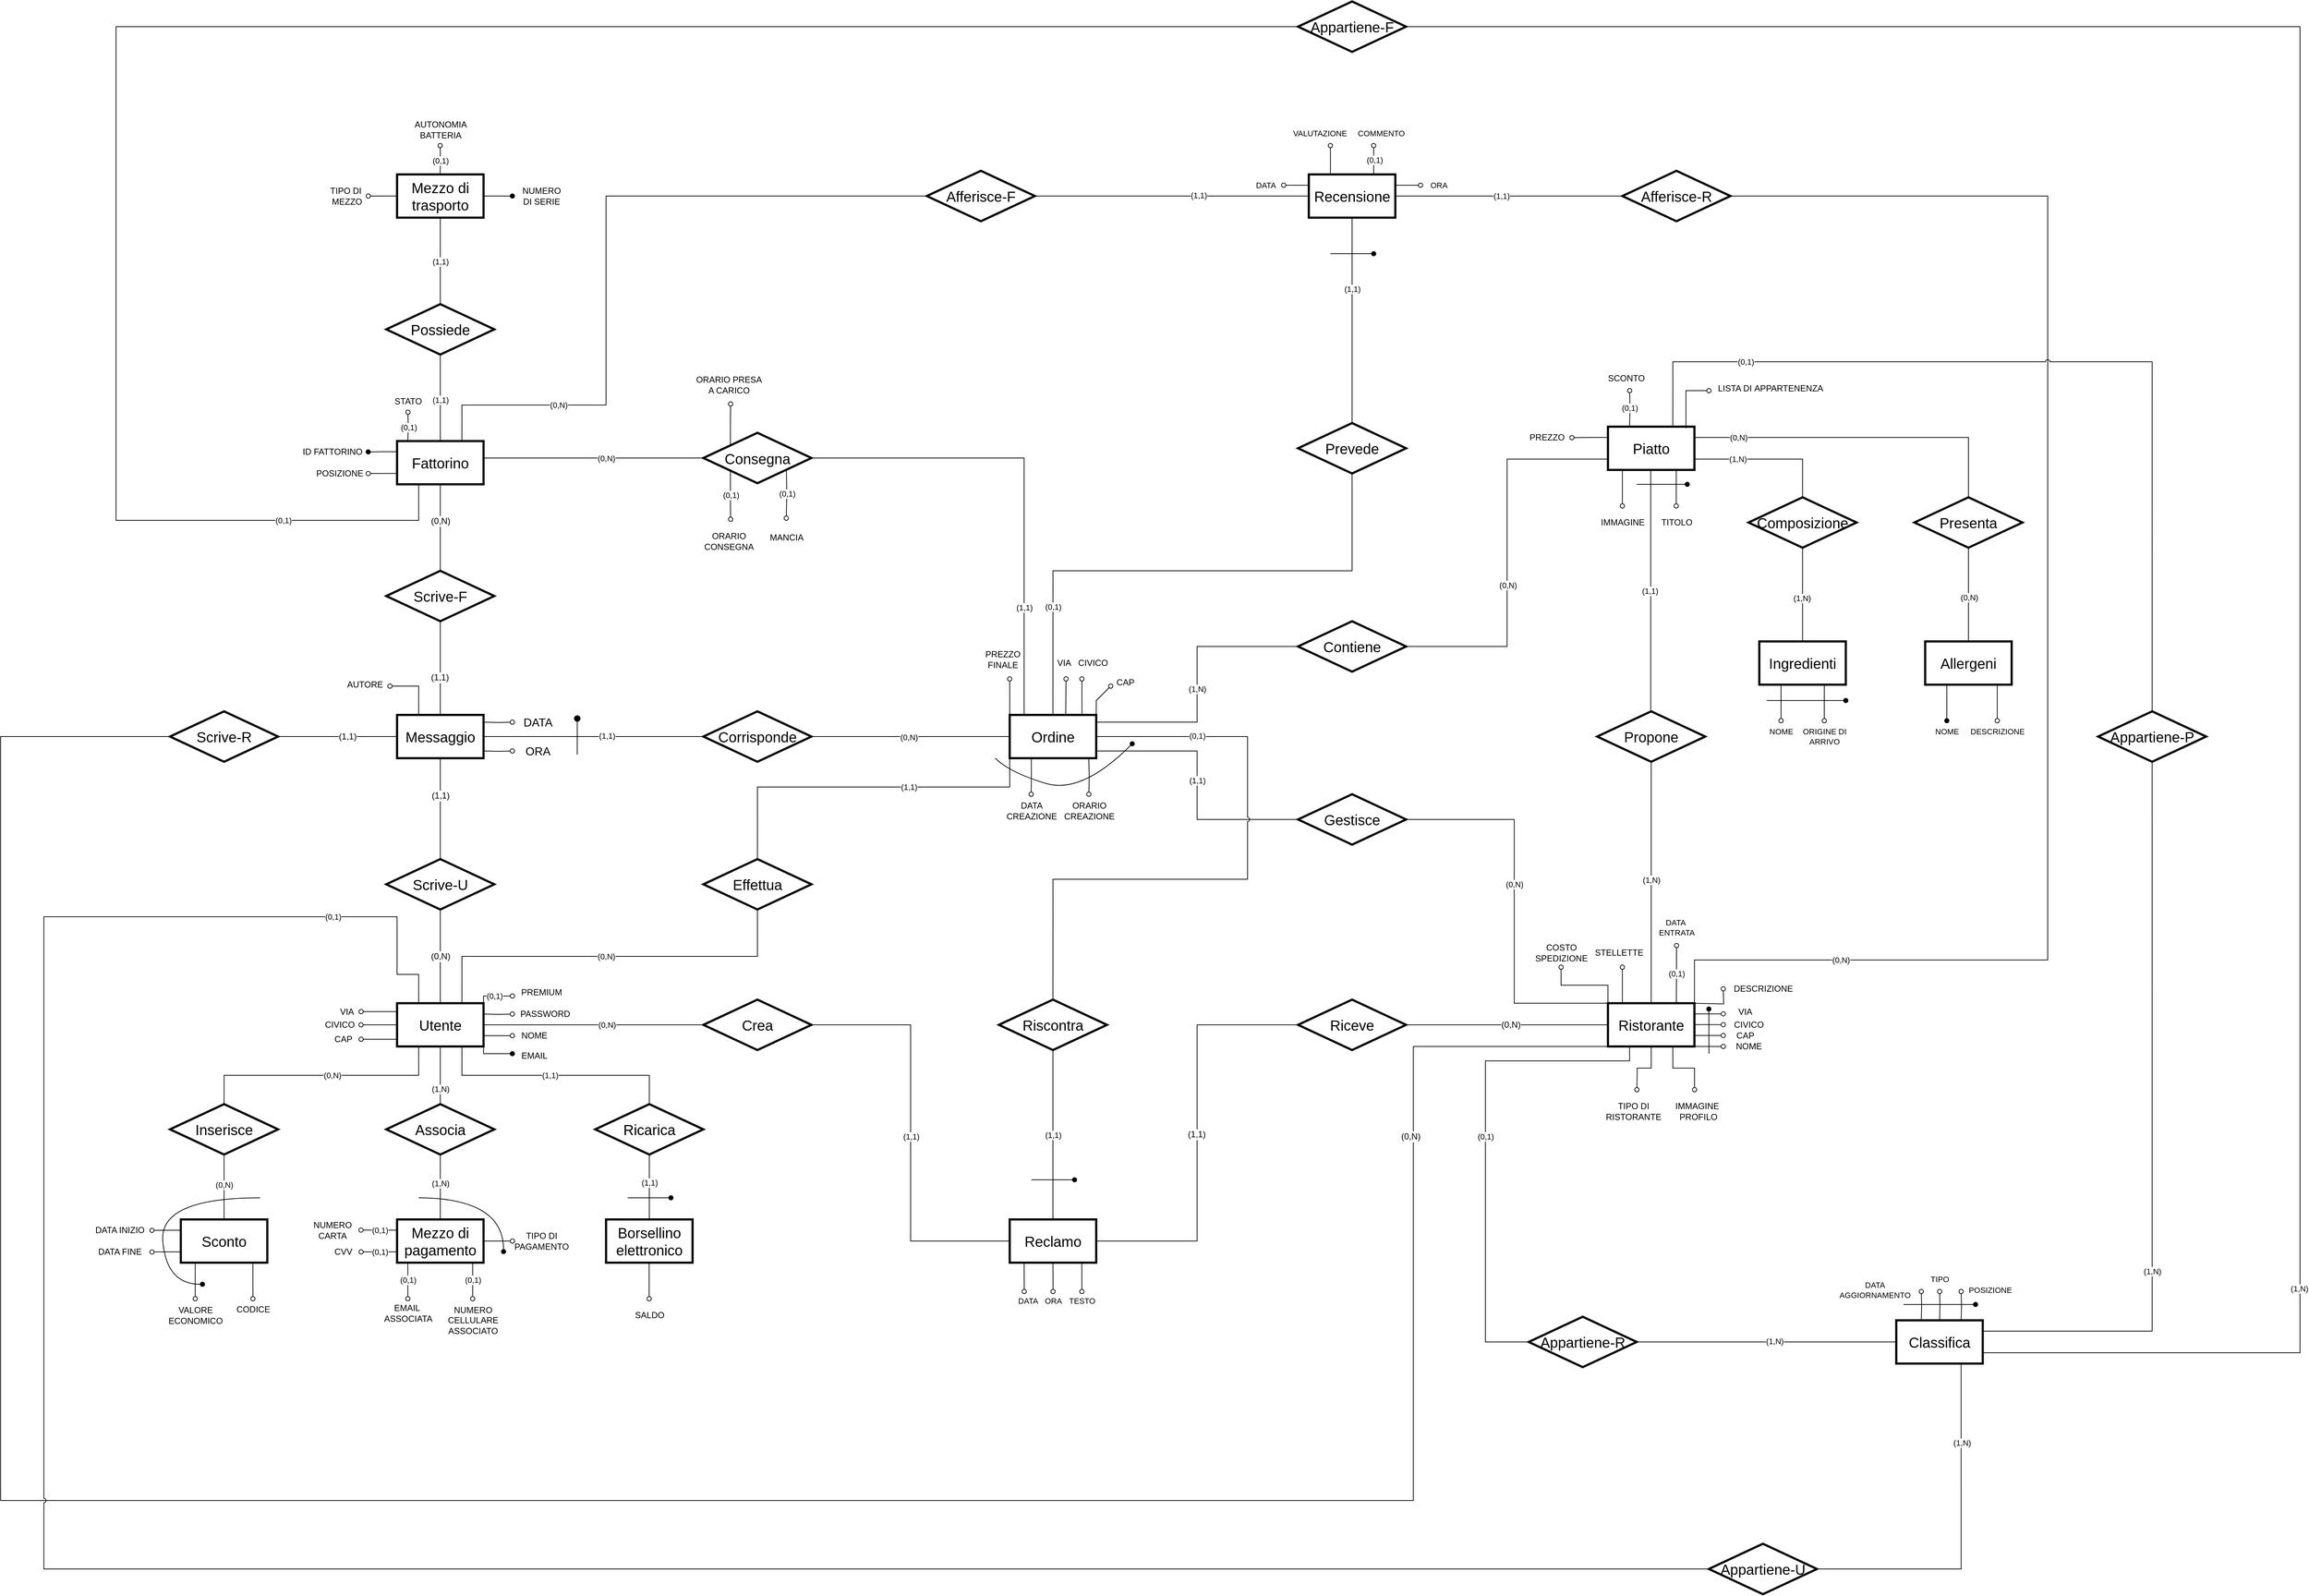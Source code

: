 <mxfile version="24.4.14" type="google">
  <diagram name="Pagina-1" id="Q_gN7IZ7JwXsIVKb_9mx">
    <mxGraphModel grid="1" page="1" gridSize="10" guides="1" tooltips="1" connect="1" arrows="1" fold="1" pageScale="1" pageWidth="5000" pageHeight="5000" background="#ffffff" math="0" shadow="0">
      <root>
        <mxCell id="0" />
        <mxCell id="1" parent="0" />
        <mxCell id="ZDf6oY9UFRRySWACQn5y-5" style="edgeStyle=orthogonalEdgeStyle;rounded=0;jumpStyle=none;orthogonalLoop=1;jettySize=auto;html=1;exitX=1;exitY=0.5;exitDx=0;exitDy=0;entryX=0;entryY=0.5;entryDx=0;entryDy=0;strokeColor=default;align=center;verticalAlign=middle;fontFamily=Helvetica;fontSize=12;fontColor=default;labelBackgroundColor=default;startSize=8;endArrow=none;endSize=8;" edge="1" parent="1" source="ZDf6oY9UFRRySWACQn5y-13" target="ZDf6oY9UFRRySWACQn5y-65">
          <mxGeometry relative="1" as="geometry">
            <Array as="points">
              <mxPoint x="1709.86" y="1250" />
              <mxPoint x="1849.86" y="1250" />
              <mxPoint x="1849.86" y="1145" />
            </Array>
          </mxGeometry>
        </mxCell>
        <mxCell id="ZDf6oY9UFRRySWACQn5y-6" value="(1,N)" style="edgeLabel;html=1;align=center;verticalAlign=middle;resizable=0;points=[];" connectable="0" vertex="1" parent="ZDf6oY9UFRRySWACQn5y-5">
          <mxGeometry x="0.017" relative="1" as="geometry">
            <mxPoint as="offset" />
          </mxGeometry>
        </mxCell>
        <mxCell id="ZDf6oY9UFRRySWACQn5y-7" style="edgeStyle=orthogonalEdgeStyle;rounded=0;jumpStyle=none;orthogonalLoop=1;jettySize=auto;html=1;exitX=1;exitY=0.75;exitDx=0;exitDy=0;entryX=0;entryY=0.5;entryDx=0;entryDy=0;strokeColor=default;align=center;verticalAlign=middle;fontFamily=Helvetica;fontSize=12;fontColor=default;labelBackgroundColor=default;startSize=8;endArrow=none;endSize=8;" edge="1" parent="1" source="ZDf6oY9UFRRySWACQn5y-13" target="ZDf6oY9UFRRySWACQn5y-68">
          <mxGeometry relative="1" as="geometry">
            <Array as="points">
              <mxPoint x="1709.86" y="1290" />
              <mxPoint x="1849.86" y="1290" />
              <mxPoint x="1849.86" y="1385" />
            </Array>
          </mxGeometry>
        </mxCell>
        <mxCell id="ZDf6oY9UFRRySWACQn5y-8" value="(1,1)" style="edgeLabel;html=1;align=center;verticalAlign=middle;resizable=0;points=[];" connectable="0" vertex="1" parent="ZDf6oY9UFRRySWACQn5y-7">
          <mxGeometry x="-0.02" relative="1" as="geometry">
            <mxPoint as="offset" />
          </mxGeometry>
        </mxCell>
        <mxCell id="ZDf6oY9UFRRySWACQn5y-9" style="edgeStyle=orthogonalEdgeStyle;rounded=0;orthogonalLoop=1;jettySize=auto;html=1;exitX=0.25;exitY=1;exitDx=0;exitDy=0;endArrow=oval;endFill=0;" edge="1" parent="1" source="ZDf6oY9UFRRySWACQn5y-13">
          <mxGeometry relative="1" as="geometry">
            <mxPoint x="1619.69" y="1350" as="targetPoint" />
          </mxGeometry>
        </mxCell>
        <mxCell id="ZDf6oY9UFRRySWACQn5y-11" style="edgeStyle=orthogonalEdgeStyle;rounded=0;jumpStyle=arc;orthogonalLoop=1;jettySize=auto;html=1;exitX=0.5;exitY=0;exitDx=0;exitDy=0;strokeColor=default;align=center;verticalAlign=middle;fontFamily=Helvetica;fontSize=11;fontColor=default;labelBackgroundColor=default;endArrow=none;endFill=0;" edge="1" parent="1" source="ZDf6oY9UFRRySWACQn5y-13" target="ZDf6oY9UFRRySWACQn5y-252">
          <mxGeometry relative="1" as="geometry">
            <Array as="points">
              <mxPoint x="1649.86" y="1040" />
              <mxPoint x="2064.86" y="1040" />
            </Array>
          </mxGeometry>
        </mxCell>
        <mxCell id="ZDf6oY9UFRRySWACQn5y-12" value="(0,1)" style="edgeLabel;html=1;align=center;verticalAlign=middle;resizable=0;points=[];fontFamily=Helvetica;fontSize=11;fontColor=default;labelBackgroundColor=default;" connectable="0" vertex="1" parent="ZDf6oY9UFRRySWACQn5y-11">
          <mxGeometry x="-0.6" y="-2" relative="1" as="geometry">
            <mxPoint x="-2" as="offset" />
          </mxGeometry>
        </mxCell>
        <mxCell id="ZDf6oY9UFRRySWACQn5y-13" value="&lt;span style=&quot;font-size: 20px;&quot;&gt;Ordine&lt;/span&gt;" style="rounded=0;whiteSpace=wrap;html=1;strokeWidth=3;" vertex="1" parent="1">
          <mxGeometry x="1589.86" y="1240" width="120" height="60" as="geometry" />
        </mxCell>
        <mxCell id="ZDf6oY9UFRRySWACQn5y-14" style="edgeStyle=orthogonalEdgeStyle;rounded=0;jumpStyle=sharp;orthogonalLoop=1;jettySize=auto;html=1;exitX=1;exitY=0.75;exitDx=0;exitDy=0;strokeColor=default;align=center;verticalAlign=middle;fontFamily=Helvetica;fontSize=12;fontColor=default;labelBackgroundColor=default;startSize=6;endArrow=oval;endFill=0;endSize=6;" edge="1" parent="1" source="ZDf6oY9UFRRySWACQn5y-17">
          <mxGeometry relative="1" as="geometry">
            <mxPoint x="2579.86" y="1700" as="targetPoint" />
            <Array as="points">
              <mxPoint x="2539.86" y="1700" />
              <mxPoint x="2579.86" y="1700" />
            </Array>
          </mxGeometry>
        </mxCell>
        <mxCell id="ZDf6oY9UFRRySWACQn5y-15" style="edgeStyle=orthogonalEdgeStyle;rounded=0;jumpStyle=none;orthogonalLoop=1;jettySize=auto;html=1;exitX=0.75;exitY=1;exitDx=0;exitDy=0;strokeColor=default;align=center;verticalAlign=middle;fontFamily=Helvetica;fontSize=12;fontColor=default;labelBackgroundColor=default;startSize=6;endArrow=oval;endSize=6;endFill=0;" edge="1" parent="1" source="ZDf6oY9UFRRySWACQn5y-17">
          <mxGeometry relative="1" as="geometry">
            <mxPoint x="2540" y="1760" as="targetPoint" />
            <Array as="points">
              <mxPoint x="2510" y="1730" />
            </Array>
          </mxGeometry>
        </mxCell>
        <mxCell id="ZDf6oY9UFRRySWACQn5y-16" style="edgeStyle=orthogonalEdgeStyle;rounded=0;jumpStyle=none;orthogonalLoop=1;jettySize=auto;html=1;exitX=0.25;exitY=0;exitDx=0;exitDy=0;strokeColor=default;align=center;verticalAlign=middle;fontFamily=Helvetica;fontSize=12;fontColor=default;labelBackgroundColor=default;startSize=6;endArrow=oval;endSize=6;endFill=0;" edge="1" parent="1">
          <mxGeometry relative="1" as="geometry">
            <mxPoint x="2439.86" y="1590" as="targetPoint" />
            <mxPoint x="2439.86" y="1640" as="sourcePoint" />
          </mxGeometry>
        </mxCell>
        <mxCell id="X8LOEyyH7GEM5VVP2FJz-4" style="edgeStyle=orthogonalEdgeStyle;rounded=0;orthogonalLoop=1;jettySize=auto;html=1;exitX=0.5;exitY=1;exitDx=0;exitDy=0;endArrow=oval;endFill=0;" edge="1" parent="1" source="ZDf6oY9UFRRySWACQn5y-17">
          <mxGeometry relative="1" as="geometry">
            <mxPoint x="2460" y="1760" as="targetPoint" />
          </mxGeometry>
        </mxCell>
        <mxCell id="ZDf6oY9UFRRySWACQn5y-17" value="&lt;span style=&quot;font-size: 20px;&quot;&gt;Ristorante&lt;/span&gt;" style="rounded=0;whiteSpace=wrap;html=1;strokeWidth=3;" vertex="1" parent="1">
          <mxGeometry x="2419.86" y="1640" width="120" height="60" as="geometry" />
        </mxCell>
        <mxCell id="ZDf6oY9UFRRySWACQn5y-18" style="edgeStyle=orthogonalEdgeStyle;rounded=0;orthogonalLoop=1;jettySize=auto;html=1;exitX=1;exitY=0;exitDx=0;exitDy=0;endArrow=oval;endFill=0;endSize=6;startSize=6;" edge="1" parent="1" source="ZDf6oY9UFRRySWACQn5y-21">
          <mxGeometry relative="1" as="geometry">
            <mxPoint x="899.86" y="1630" as="targetPoint" />
            <Array as="points">
              <mxPoint x="859.86" y="1630" />
              <mxPoint x="899.86" y="1630" />
            </Array>
          </mxGeometry>
        </mxCell>
        <mxCell id="X8LOEyyH7GEM5VVP2FJz-15" value="(0,1)" style="edgeLabel;html=1;align=center;verticalAlign=middle;resizable=0;points=[];fontFamily=Helvetica;fontSize=11;fontColor=default;labelBackgroundColor=default;" connectable="0" vertex="1" parent="ZDf6oY9UFRRySWACQn5y-18">
          <mxGeometry x="0.029" relative="1" as="geometry">
            <mxPoint x="-1" as="offset" />
          </mxGeometry>
        </mxCell>
        <mxCell id="ZDf6oY9UFRRySWACQn5y-19" style="edgeStyle=orthogonalEdgeStyle;rounded=0;orthogonalLoop=1;jettySize=auto;html=1;exitX=0.75;exitY=0;exitDx=0;exitDy=0;entryX=0.5;entryY=1;entryDx=0;entryDy=0;endArrow=none;endFill=0;" edge="1" parent="1" source="ZDf6oY9UFRRySWACQn5y-21" target="ZDf6oY9UFRRySWACQn5y-48">
          <mxGeometry relative="1" as="geometry" />
        </mxCell>
        <mxCell id="ZDf6oY9UFRRySWACQn5y-20" value="(0,N)" style="edgeLabel;html=1;align=center;verticalAlign=middle;resizable=0;points=[];rounded=0;" connectable="0" vertex="1" parent="ZDf6oY9UFRRySWACQn5y-19">
          <mxGeometry x="-0.018" relative="1" as="geometry">
            <mxPoint as="offset" />
          </mxGeometry>
        </mxCell>
        <mxCell id="X8LOEyyH7GEM5VVP2FJz-1" style="edgeStyle=orthogonalEdgeStyle;rounded=0;orthogonalLoop=1;jettySize=auto;html=1;exitX=0;exitY=0.25;exitDx=0;exitDy=0;endArrow=oval;endFill=0;" edge="1" parent="1">
          <mxGeometry relative="1" as="geometry">
            <mxPoint x="690" y="1651.63" as="targetPoint" />
            <mxPoint x="739.86" y="1651.63" as="sourcePoint" />
          </mxGeometry>
        </mxCell>
        <mxCell id="ZDf6oY9UFRRySWACQn5y-21" value="&lt;span style=&quot;font-size: 20px;&quot;&gt;Utente&lt;/span&gt;" style="rounded=0;whiteSpace=wrap;html=1;strokeWidth=3;" vertex="1" parent="1">
          <mxGeometry x="739.86" y="1640" width="120" height="60" as="geometry" />
        </mxCell>
        <mxCell id="ZDf6oY9UFRRySWACQn5y-22" value="&lt;span style=&quot;font-size: 20px;&quot;&gt;Messaggio&lt;/span&gt;" style="rounded=0;whiteSpace=wrap;html=1;strokeWidth=3;" vertex="1" parent="1">
          <mxGeometry x="739.86" y="1240" width="120" height="60" as="geometry" />
        </mxCell>
        <mxCell id="ZDf6oY9UFRRySWACQn5y-23" style="edgeStyle=orthogonalEdgeStyle;rounded=0;orthogonalLoop=1;jettySize=auto;html=1;exitX=0.25;exitY=0;exitDx=0;exitDy=0;endArrow=oval;endFill=0;" edge="1" parent="1">
          <mxGeometry relative="1" as="geometry">
            <mxPoint x="754.942" y="820" as="targetPoint" />
            <mxPoint x="754.86" y="860" as="sourcePoint" />
          </mxGeometry>
        </mxCell>
        <mxCell id="ZDf6oY9UFRRySWACQn5y-24" value="(0,1)" style="edgeLabel;html=1;align=center;verticalAlign=middle;resizable=0;points=[];rounded=0;" connectable="0" vertex="1" parent="ZDf6oY9UFRRySWACQn5y-23">
          <mxGeometry x="-0.029" relative="1" as="geometry">
            <mxPoint as="offset" />
          </mxGeometry>
        </mxCell>
        <mxCell id="ZDf6oY9UFRRySWACQn5y-25" style="edgeStyle=orthogonalEdgeStyle;rounded=0;jumpStyle=arc;orthogonalLoop=1;jettySize=auto;html=1;exitX=0.75;exitY=0;exitDx=0;exitDy=0;entryX=0;entryY=0.5;entryDx=0;entryDy=0;strokeColor=default;align=center;verticalAlign=middle;fontFamily=Helvetica;fontSize=11;fontColor=default;labelBackgroundColor=default;endArrow=none;endFill=0;" edge="1" parent="1" source="ZDf6oY9UFRRySWACQn5y-27" target="ZDf6oY9UFRRySWACQn5y-246">
          <mxGeometry relative="1" as="geometry">
            <Array as="points">
              <mxPoint x="829.86" y="810" />
              <mxPoint x="1029.86" y="810" />
              <mxPoint x="1029.86" y="520" />
            </Array>
          </mxGeometry>
        </mxCell>
        <mxCell id="ZDf6oY9UFRRySWACQn5y-26" value="(0,N)" style="edgeLabel;html=1;align=center;verticalAlign=middle;resizable=0;points=[];fontFamily=Helvetica;fontSize=11;fontColor=default;labelBackgroundColor=default;" connectable="0" vertex="1" parent="ZDf6oY9UFRRySWACQn5y-25">
          <mxGeometry x="-0.626" relative="1" as="geometry">
            <mxPoint as="offset" />
          </mxGeometry>
        </mxCell>
        <mxCell id="ZDf6oY9UFRRySWACQn5y-27" value="&lt;span style=&quot;font-size: 20px;&quot;&gt;Fattorino&lt;/span&gt;" style="rounded=0;whiteSpace=wrap;html=1;strokeWidth=3;" vertex="1" parent="1">
          <mxGeometry x="739.86" y="860" width="120" height="60" as="geometry" />
        </mxCell>
        <mxCell id="ZDf6oY9UFRRySWACQn5y-28" style="edgeStyle=orthogonalEdgeStyle;rounded=0;orthogonalLoop=1;jettySize=auto;html=1;exitX=0.5;exitY=0;exitDx=0;exitDy=0;entryX=0.5;entryY=1;entryDx=0;entryDy=0;endArrow=none;endFill=0;" edge="1" parent="1" source="ZDf6oY9UFRRySWACQn5y-30" target="ZDf6oY9UFRRySWACQn5y-45">
          <mxGeometry relative="1" as="geometry" />
        </mxCell>
        <mxCell id="ZDf6oY9UFRRySWACQn5y-29" value="(1,1)" style="edgeLabel;html=1;align=center;verticalAlign=middle;resizable=0;points=[];rounded=0;" connectable="0" vertex="1" parent="ZDf6oY9UFRRySWACQn5y-28">
          <mxGeometry x="0.133" y="-1" relative="1" as="geometry">
            <mxPoint x="-1" as="offset" />
          </mxGeometry>
        </mxCell>
        <mxCell id="ZDf6oY9UFRRySWACQn5y-30" value="&lt;span style=&quot;font-size: 20px;&quot;&gt;Borsellino&lt;/span&gt;&lt;div&gt;&lt;span style=&quot;font-size: 20px;&quot;&gt;elettronico&lt;/span&gt;&lt;/div&gt;" style="rounded=0;whiteSpace=wrap;html=1;strokeWidth=3;" vertex="1" parent="1">
          <mxGeometry x="1029.86" y="1940" width="120" height="60" as="geometry" />
        </mxCell>
        <mxCell id="ZDf6oY9UFRRySWACQn5y-31" style="edgeStyle=orthogonalEdgeStyle;rounded=0;orthogonalLoop=1;jettySize=auto;html=1;exitX=0.25;exitY=1;exitDx=0;exitDy=0;endArrow=oval;endFill=0;" edge="1" parent="1">
          <mxGeometry relative="1" as="geometry">
            <mxPoint x="459.86" y="2000" as="sourcePoint" />
            <mxPoint x="459.86" y="2050" as="targetPoint" />
          </mxGeometry>
        </mxCell>
        <mxCell id="ZDf6oY9UFRRySWACQn5y-32" style="edgeStyle=orthogonalEdgeStyle;rounded=0;orthogonalLoop=1;jettySize=auto;html=1;exitX=0;exitY=0.5;exitDx=0;exitDy=0;endArrow=oval;endFill=0;" edge="1" parent="1">
          <mxGeometry relative="1" as="geometry">
            <mxPoint x="399.86" y="1955.2" as="targetPoint" />
            <mxPoint x="439.86" y="1955" as="sourcePoint" />
            <Array as="points">
              <mxPoint x="419.86" y="1955" />
            </Array>
          </mxGeometry>
        </mxCell>
        <mxCell id="ZDf6oY9UFRRySWACQn5y-33" value="&lt;span style=&quot;font-size: 20px;&quot;&gt;Sconto&lt;/span&gt;" style="rounded=0;whiteSpace=wrap;html=1;strokeWidth=3;" vertex="1" parent="1">
          <mxGeometry x="439.86" y="1940" width="120" height="60" as="geometry" />
        </mxCell>
        <mxCell id="ZDf6oY9UFRRySWACQn5y-34" style="edgeStyle=orthogonalEdgeStyle;rounded=0;orthogonalLoop=1;jettySize=auto;html=1;exitX=0.5;exitY=0;exitDx=0;exitDy=0;entryX=0.5;entryY=1;entryDx=0;entryDy=0;endArrow=none;endFill=0;" edge="1" parent="1" source="ZDf6oY9UFRRySWACQn5y-36" target="ZDf6oY9UFRRySWACQn5y-51">
          <mxGeometry relative="1" as="geometry" />
        </mxCell>
        <mxCell id="ZDf6oY9UFRRySWACQn5y-35" value="(1,N)" style="edgeLabel;html=1;align=center;verticalAlign=middle;resizable=0;points=[];rounded=0;" connectable="0" vertex="1" parent="ZDf6oY9UFRRySWACQn5y-34">
          <mxGeometry x="0.108" relative="1" as="geometry">
            <mxPoint as="offset" />
          </mxGeometry>
        </mxCell>
        <mxCell id="PSvEIiV6q3qX2ZEPF0Io-8" style="edgeStyle=orthogonalEdgeStyle;rounded=0;orthogonalLoop=1;jettySize=auto;html=1;exitX=1;exitY=0.5;exitDx=0;exitDy=0;endArrow=oval;endFill=0;" edge="1" parent="1" source="ZDf6oY9UFRRySWACQn5y-36">
          <mxGeometry relative="1" as="geometry">
            <mxPoint x="900" y="1970" as="targetPoint" />
          </mxGeometry>
        </mxCell>
        <mxCell id="ZDf6oY9UFRRySWACQn5y-36" value="&lt;span style=&quot;font-size: 20px;&quot;&gt;Mezzo di&lt;/span&gt;&lt;div&gt;&lt;span style=&quot;font-size: 20px;&quot;&gt;pagamento&lt;/span&gt;&lt;/div&gt;" style="rounded=0;whiteSpace=wrap;html=1;strokeWidth=3;" vertex="1" parent="1">
          <mxGeometry x="739.86" y="1940" width="120" height="60" as="geometry" />
        </mxCell>
        <mxCell id="ZDf6oY9UFRRySWACQn5y-37" style="edgeStyle=orthogonalEdgeStyle;rounded=0;orthogonalLoop=1;jettySize=auto;html=1;exitX=1;exitY=0.5;exitDx=0;exitDy=0;endArrow=none;endFill=0;" edge="1" parent="1" source="ZDf6oY9UFRRySWACQn5y-42" target="ZDf6oY9UFRRySWACQn5y-79">
          <mxGeometry relative="1" as="geometry">
            <Array as="points">
              <mxPoint x="1849.86" y="1970" />
              <mxPoint x="1849.86" y="1670" />
            </Array>
          </mxGeometry>
        </mxCell>
        <mxCell id="ZDf6oY9UFRRySWACQn5y-38" value="(1,1)" style="edgeLabel;html=1;align=center;verticalAlign=middle;resizable=0;points=[];fontSize=12;rounded=0;" connectable="0" vertex="1" parent="ZDf6oY9UFRRySWACQn5y-37">
          <mxGeometry x="-0.005" y="1" relative="1" as="geometry">
            <mxPoint as="offset" />
          </mxGeometry>
        </mxCell>
        <mxCell id="ZDf6oY9UFRRySWACQn5y-39" style="edgeStyle=orthogonalEdgeStyle;rounded=0;jumpStyle=arc;orthogonalLoop=1;jettySize=auto;html=1;exitX=0.5;exitY=0;exitDx=0;exitDy=0;entryX=0.5;entryY=1;entryDx=0;entryDy=0;strokeColor=default;align=center;verticalAlign=middle;fontFamily=Helvetica;fontSize=11;fontColor=default;labelBackgroundColor=default;endArrow=none;endFill=0;" edge="1" parent="1" source="ZDf6oY9UFRRySWACQn5y-42" target="ZDf6oY9UFRRySWACQn5y-229">
          <mxGeometry relative="1" as="geometry" />
        </mxCell>
        <mxCell id="ZDf6oY9UFRRySWACQn5y-40" value="(1,1)" style="edgeLabel;html=1;align=center;verticalAlign=middle;resizable=0;points=[];fontFamily=Helvetica;fontSize=11;fontColor=default;labelBackgroundColor=default;" connectable="0" vertex="1" parent="ZDf6oY9UFRRySWACQn5y-39">
          <mxGeometry x="-0.004" relative="1" as="geometry">
            <mxPoint as="offset" />
          </mxGeometry>
        </mxCell>
        <mxCell id="ZDf6oY9UFRRySWACQn5y-41" style="edgeStyle=orthogonalEdgeStyle;rounded=0;jumpStyle=arc;orthogonalLoop=1;jettySize=auto;html=1;exitX=0.25;exitY=1;exitDx=0;exitDy=0;strokeColor=default;align=center;verticalAlign=middle;fontFamily=Helvetica;fontSize=11;fontColor=default;labelBackgroundColor=default;endArrow=oval;endFill=0;" edge="1" parent="1">
          <mxGeometry relative="1" as="geometry">
            <mxPoint x="1609.965" y="2040" as="targetPoint" />
            <mxPoint x="1609.86" y="2000" as="sourcePoint" />
          </mxGeometry>
        </mxCell>
        <mxCell id="ZDf6oY9UFRRySWACQn5y-42" value="&lt;span style=&quot;font-size: 20px;&quot;&gt;Reclamo&lt;/span&gt;" style="rounded=0;whiteSpace=wrap;html=1;strokeWidth=3;" vertex="1" parent="1">
          <mxGeometry x="1589.86" y="1940" width="120" height="60" as="geometry" />
        </mxCell>
        <mxCell id="ZDf6oY9UFRRySWACQn5y-43" style="edgeStyle=orthogonalEdgeStyle;rounded=0;orthogonalLoop=1;jettySize=auto;html=1;exitX=0.5;exitY=0;exitDx=0;exitDy=0;entryX=0.75;entryY=1;entryDx=0;entryDy=0;endArrow=none;endFill=0;" edge="1" parent="1" source="ZDf6oY9UFRRySWACQn5y-45" target="ZDf6oY9UFRRySWACQn5y-21">
          <mxGeometry relative="1" as="geometry" />
        </mxCell>
        <mxCell id="ZDf6oY9UFRRySWACQn5y-44" value="(1,1)" style="edgeLabel;html=1;align=center;verticalAlign=middle;resizable=0;points=[];rounded=0;" connectable="0" vertex="1" parent="ZDf6oY9UFRRySWACQn5y-43">
          <mxGeometry x="0.046" relative="1" as="geometry">
            <mxPoint as="offset" />
          </mxGeometry>
        </mxCell>
        <mxCell id="ZDf6oY9UFRRySWACQn5y-45" value="&lt;font style=&quot;font-size: 20px;&quot;&gt;Ricarica&lt;/font&gt;" style="rhombus;whiteSpace=wrap;html=1;strokeWidth=3;rounded=0;" vertex="1" parent="1">
          <mxGeometry x="1014.86" y="1780" width="150" height="70" as="geometry" />
        </mxCell>
        <mxCell id="ZDf6oY9UFRRySWACQn5y-46" style="edgeStyle=orthogonalEdgeStyle;rounded=0;orthogonalLoop=1;jettySize=auto;html=1;exitX=0.5;exitY=0;exitDx=0;exitDy=0;entryX=0;entryY=0.5;entryDx=0;entryDy=0;endArrow=none;endFill=0;" edge="1" parent="1" source="ZDf6oY9UFRRySWACQn5y-48" target="ZDf6oY9UFRRySWACQn5y-13">
          <mxGeometry relative="1" as="geometry">
            <Array as="points">
              <mxPoint x="1239.86" y="1340" />
              <mxPoint x="1589.86" y="1340" />
            </Array>
          </mxGeometry>
        </mxCell>
        <mxCell id="ZDf6oY9UFRRySWACQn5y-47" value="(1,1)" style="edgeLabel;html=1;align=center;verticalAlign=middle;resizable=0;points=[];rounded=0;" connectable="0" vertex="1" parent="ZDf6oY9UFRRySWACQn5y-46">
          <mxGeometry x="0.381" y="-1" relative="1" as="geometry">
            <mxPoint x="-49" y="-1" as="offset" />
          </mxGeometry>
        </mxCell>
        <mxCell id="ZDf6oY9UFRRySWACQn5y-48" value="&lt;font class=&quot;cursor-default-hover&quot; style=&quot;font-size: 20px;&quot;&gt;Effettua&lt;/font&gt;" style="rhombus;whiteSpace=wrap;html=1;strokeWidth=3;rounded=0;" vertex="1" parent="1">
          <mxGeometry x="1164.86" y="1440" width="150" height="70" as="geometry" />
        </mxCell>
        <mxCell id="ZDf6oY9UFRRySWACQn5y-49" style="edgeStyle=orthogonalEdgeStyle;rounded=0;orthogonalLoop=1;jettySize=auto;html=1;exitX=0.5;exitY=0;exitDx=0;exitDy=0;entryX=0.5;entryY=1;entryDx=0;entryDy=0;endArrow=none;endFill=0;" edge="1" parent="1" source="ZDf6oY9UFRRySWACQn5y-51" target="ZDf6oY9UFRRySWACQn5y-21">
          <mxGeometry relative="1" as="geometry" />
        </mxCell>
        <mxCell id="ZDf6oY9UFRRySWACQn5y-50" value="(1,N)" style="edgeLabel;html=1;align=center;verticalAlign=middle;resizable=0;points=[];rounded=0;" connectable="0" vertex="1" parent="ZDf6oY9UFRRySWACQn5y-49">
          <mxGeometry x="-0.468" relative="1" as="geometry">
            <mxPoint as="offset" />
          </mxGeometry>
        </mxCell>
        <mxCell id="ZDf6oY9UFRRySWACQn5y-51" value="&lt;font style=&quot;font-size: 20px;&quot;&gt;Associa&lt;/font&gt;" style="rhombus;whiteSpace=wrap;html=1;strokeWidth=3;rounded=0;" vertex="1" parent="1">
          <mxGeometry x="724.86" y="1780" width="150" height="70" as="geometry" />
        </mxCell>
        <mxCell id="ZDf6oY9UFRRySWACQn5y-52" style="edgeStyle=orthogonalEdgeStyle;rounded=0;orthogonalLoop=1;jettySize=auto;html=1;exitX=0.5;exitY=1;exitDx=0;exitDy=0;entryX=0.5;entryY=0;entryDx=0;entryDy=0;endArrow=none;endFill=0;" edge="1" parent="1" source="ZDf6oY9UFRRySWACQn5y-56" target="ZDf6oY9UFRRySWACQn5y-33">
          <mxGeometry relative="1" as="geometry" />
        </mxCell>
        <mxCell id="ZDf6oY9UFRRySWACQn5y-53" value="(0,N)" style="edgeLabel;html=1;align=center;verticalAlign=middle;resizable=0;points=[];rounded=0;" connectable="0" vertex="1" parent="ZDf6oY9UFRRySWACQn5y-52">
          <mxGeometry x="-0.07" relative="1" as="geometry">
            <mxPoint as="offset" />
          </mxGeometry>
        </mxCell>
        <mxCell id="ZDf6oY9UFRRySWACQn5y-54" style="edgeStyle=orthogonalEdgeStyle;rounded=0;orthogonalLoop=1;jettySize=auto;html=1;exitX=0.5;exitY=0;exitDx=0;exitDy=0;entryX=0.25;entryY=1;entryDx=0;entryDy=0;endArrow=none;endFill=0;" edge="1" parent="1" source="ZDf6oY9UFRRySWACQn5y-56" target="ZDf6oY9UFRRySWACQn5y-21">
          <mxGeometry relative="1" as="geometry" />
        </mxCell>
        <mxCell id="ZDf6oY9UFRRySWACQn5y-55" value="(0,N)" style="edgeLabel;html=1;align=center;verticalAlign=middle;resizable=0;points=[];rounded=0;" connectable="0" vertex="1" parent="ZDf6oY9UFRRySWACQn5y-54">
          <mxGeometry x="0.085" relative="1" as="geometry">
            <mxPoint as="offset" />
          </mxGeometry>
        </mxCell>
        <mxCell id="ZDf6oY9UFRRySWACQn5y-56" value="&lt;font style=&quot;font-size: 20px;&quot;&gt;Inserisce&lt;/font&gt;" style="rhombus;whiteSpace=wrap;html=1;strokeWidth=3;rounded=0;" vertex="1" parent="1">
          <mxGeometry x="424.86" y="1780" width="150" height="70" as="geometry" />
        </mxCell>
        <mxCell id="ZDf6oY9UFRRySWACQn5y-57" style="edgeStyle=orthogonalEdgeStyle;rounded=0;orthogonalLoop=1;jettySize=auto;html=1;exitX=1;exitY=0.5;exitDx=0;exitDy=0;endArrow=none;endFill=0;" edge="1" parent="1" source="ZDf6oY9UFRRySWACQn5y-62" target="ZDf6oY9UFRRySWACQn5y-13">
          <mxGeometry relative="1" as="geometry">
            <Array as="points">
              <mxPoint x="1609.86" y="884" />
            </Array>
          </mxGeometry>
        </mxCell>
        <mxCell id="ZDf6oY9UFRRySWACQn5y-58" value="(1,1)" style="edgeLabel;html=1;align=center;verticalAlign=middle;resizable=0;points=[];rounded=0;" connectable="0" vertex="1" parent="ZDf6oY9UFRRySWACQn5y-57">
          <mxGeometry x="0.446" relative="1" as="geometry">
            <mxPoint y="31" as="offset" />
          </mxGeometry>
        </mxCell>
        <mxCell id="ZDf6oY9UFRRySWACQn5y-59" style="edgeStyle=orthogonalEdgeStyle;rounded=0;orthogonalLoop=1;jettySize=auto;html=1;exitX=0;exitY=0;exitDx=0;exitDy=0;endArrow=oval;endFill=0;" edge="1" parent="1" source="ZDf6oY9UFRRySWACQn5y-62">
          <mxGeometry relative="1" as="geometry">
            <mxPoint x="1202.675" y="808.5" as="targetPoint" />
          </mxGeometry>
        </mxCell>
        <mxCell id="ZDf6oY9UFRRySWACQn5y-60" style="edgeStyle=orthogonalEdgeStyle;rounded=0;orthogonalLoop=1;jettySize=auto;html=1;exitX=0;exitY=1;exitDx=0;exitDy=0;endArrow=oval;endFill=0;" edge="1" parent="1" source="ZDf6oY9UFRRySWACQn5y-62">
          <mxGeometry relative="1" as="geometry">
            <mxPoint x="1202.675" y="968.5" as="targetPoint" />
          </mxGeometry>
        </mxCell>
        <mxCell id="ZDf6oY9UFRRySWACQn5y-61" value="(0,1)" style="edgeLabel;html=1;align=center;verticalAlign=middle;resizable=0;points=[];rounded=0;" connectable="0" vertex="1" parent="ZDf6oY9UFRRySWACQn5y-60">
          <mxGeometry x="-0.023" relative="1" as="geometry">
            <mxPoint as="offset" />
          </mxGeometry>
        </mxCell>
        <mxCell id="ZDf6oY9UFRRySWACQn5y-62" value="&lt;font style=&quot;font-size: 20px;&quot;&gt;Consegna&lt;/font&gt;" style="rhombus;whiteSpace=wrap;html=1;strokeWidth=3;rounded=0;" vertex="1" parent="1">
          <mxGeometry x="1164.86" y="848.5" width="150" height="70" as="geometry" />
        </mxCell>
        <mxCell id="ZDf6oY9UFRRySWACQn5y-63" style="edgeStyle=orthogonalEdgeStyle;rounded=0;jumpStyle=none;orthogonalLoop=1;jettySize=auto;html=1;exitX=1;exitY=0.5;exitDx=0;exitDy=0;entryX=0;entryY=0.75;entryDx=0;entryDy=0;strokeColor=default;align=center;verticalAlign=middle;fontFamily=Helvetica;fontSize=12;fontColor=default;labelBackgroundColor=default;startSize=8;endArrow=none;endSize=8;" edge="1" parent="1" source="ZDf6oY9UFRRySWACQn5y-65" target="ZDf6oY9UFRRySWACQn5y-175">
          <mxGeometry relative="1" as="geometry" />
        </mxCell>
        <mxCell id="ZDf6oY9UFRRySWACQn5y-64" value="(0,N)" style="edgeLabel;html=1;align=center;verticalAlign=middle;resizable=0;points=[];" connectable="0" vertex="1" parent="ZDf6oY9UFRRySWACQn5y-63">
          <mxGeometry x="-0.166" y="-1" relative="1" as="geometry">
            <mxPoint as="offset" />
          </mxGeometry>
        </mxCell>
        <mxCell id="ZDf6oY9UFRRySWACQn5y-65" value="&lt;font style=&quot;font-size: 20px;&quot;&gt;Contiene&lt;/font&gt;" style="rhombus;whiteSpace=wrap;html=1;strokeWidth=3;rounded=0;" vertex="1" parent="1">
          <mxGeometry x="1989.86" y="1110" width="150" height="70" as="geometry" />
        </mxCell>
        <mxCell id="ZDf6oY9UFRRySWACQn5y-66" style="edgeStyle=orthogonalEdgeStyle;rounded=0;jumpStyle=none;orthogonalLoop=1;jettySize=auto;html=1;exitX=1;exitY=0.5;exitDx=0;exitDy=0;entryX=0;entryY=0.25;entryDx=0;entryDy=0;strokeColor=default;align=center;verticalAlign=middle;fontFamily=Helvetica;fontSize=12;fontColor=default;labelBackgroundColor=default;startSize=8;endArrow=none;endSize=8;" edge="1" parent="1" source="ZDf6oY9UFRRySWACQn5y-68" target="ZDf6oY9UFRRySWACQn5y-17">
          <mxGeometry relative="1" as="geometry">
            <Array as="points">
              <mxPoint x="2289.86" y="1385" />
              <mxPoint x="2289.86" y="1640" />
              <mxPoint x="2419.86" y="1640" />
            </Array>
          </mxGeometry>
        </mxCell>
        <mxCell id="ZDf6oY9UFRRySWACQn5y-67" value="(0,N)" style="edgeLabel;html=1;align=center;verticalAlign=middle;resizable=0;points=[];" connectable="0" vertex="1" parent="ZDf6oY9UFRRySWACQn5y-66">
          <mxGeometry x="-0.153" relative="1" as="geometry">
            <mxPoint y="7" as="offset" />
          </mxGeometry>
        </mxCell>
        <mxCell id="ZDf6oY9UFRRySWACQn5y-68" value="&lt;font style=&quot;font-size: 20px;&quot;&gt;Gestisce&lt;/font&gt;" style="rhombus;whiteSpace=wrap;html=1;strokeWidth=3;rounded=0;" vertex="1" parent="1">
          <mxGeometry x="1989.86" y="1350" width="150" height="70" as="geometry" />
        </mxCell>
        <mxCell id="ZDf6oY9UFRRySWACQn5y-69" style="edgeStyle=orthogonalEdgeStyle;rounded=0;jumpStyle=none;orthogonalLoop=1;jettySize=auto;html=1;exitX=0.5;exitY=1;exitDx=0;exitDy=0;entryX=0.5;entryY=0;entryDx=0;entryDy=0;strokeColor=default;align=center;verticalAlign=middle;fontFamily=Helvetica;fontSize=12;fontColor=default;labelBackgroundColor=default;startSize=8;endArrow=none;endSize=8;" edge="1" parent="1" source="ZDf6oY9UFRRySWACQn5y-71" target="ZDf6oY9UFRRySWACQn5y-17">
          <mxGeometry relative="1" as="geometry" />
        </mxCell>
        <mxCell id="ZDf6oY9UFRRySWACQn5y-70" value="(1,N)" style="edgeLabel;html=1;align=center;verticalAlign=middle;resizable=0;points=[];" connectable="0" vertex="1" parent="ZDf6oY9UFRRySWACQn5y-69">
          <mxGeometry x="-0.025" relative="1" as="geometry">
            <mxPoint as="offset" />
          </mxGeometry>
        </mxCell>
        <mxCell id="ZDf6oY9UFRRySWACQn5y-71" value="&lt;font style=&quot;font-size: 20px;&quot;&gt;Propone&lt;/font&gt;" style="rhombus;whiteSpace=wrap;html=1;strokeWidth=3;rounded=0;" vertex="1" parent="1">
          <mxGeometry x="2404.86" y="1235" width="150" height="70" as="geometry" />
        </mxCell>
        <mxCell id="ZDf6oY9UFRRySWACQn5y-72" style="edgeStyle=orthogonalEdgeStyle;rounded=0;orthogonalLoop=1;jettySize=auto;html=1;exitX=0;exitY=0.5;exitDx=0;exitDy=0;entryX=1;entryY=0.5;entryDx=0;entryDy=0;endArrow=none;endFill=0;" edge="1" parent="1" source="ZDf6oY9UFRRySWACQn5y-76" target="ZDf6oY9UFRRySWACQn5y-21">
          <mxGeometry relative="1" as="geometry" />
        </mxCell>
        <mxCell id="ZDf6oY9UFRRySWACQn5y-73" value="(0,N)" style="edgeLabel;html=1;align=center;verticalAlign=middle;resizable=0;points=[];rounded=0;" connectable="0" vertex="1" parent="ZDf6oY9UFRRySWACQn5y-72">
          <mxGeometry x="-0.117" relative="1" as="geometry">
            <mxPoint as="offset" />
          </mxGeometry>
        </mxCell>
        <mxCell id="ZDf6oY9UFRRySWACQn5y-74" style="edgeStyle=orthogonalEdgeStyle;rounded=0;orthogonalLoop=1;jettySize=auto;html=1;exitX=1;exitY=0.5;exitDx=0;exitDy=0;entryX=0;entryY=0.5;entryDx=0;entryDy=0;endArrow=none;endFill=0;" edge="1" parent="1" source="ZDf6oY9UFRRySWACQn5y-76" target="ZDf6oY9UFRRySWACQn5y-42">
          <mxGeometry relative="1" as="geometry" />
        </mxCell>
        <mxCell id="ZDf6oY9UFRRySWACQn5y-75" value="(1,1)" style="edgeLabel;html=1;align=center;verticalAlign=middle;resizable=0;points=[];rounded=0;" connectable="0" vertex="1" parent="ZDf6oY9UFRRySWACQn5y-74">
          <mxGeometry x="-0.011" relative="1" as="geometry">
            <mxPoint y="8" as="offset" />
          </mxGeometry>
        </mxCell>
        <mxCell id="ZDf6oY9UFRRySWACQn5y-76" value="&lt;font style=&quot;font-size: 20px;&quot;&gt;Crea&lt;/font&gt;" style="rhombus;whiteSpace=wrap;html=1;strokeWidth=3;rounded=0;" vertex="1" parent="1">
          <mxGeometry x="1164.86" y="1635" width="150" height="70" as="geometry" />
        </mxCell>
        <mxCell id="ZDf6oY9UFRRySWACQn5y-77" style="edgeStyle=orthogonalEdgeStyle;rounded=0;orthogonalLoop=1;jettySize=auto;html=1;exitX=1;exitY=0.5;exitDx=0;exitDy=0;entryX=0;entryY=0.5;entryDx=0;entryDy=0;endArrow=none;endFill=0;" edge="1" parent="1" source="ZDf6oY9UFRRySWACQn5y-79" target="ZDf6oY9UFRRySWACQn5y-17">
          <mxGeometry relative="1" as="geometry" />
        </mxCell>
        <mxCell id="ZDf6oY9UFRRySWACQn5y-78" value="(0,N)" style="edgeLabel;html=1;align=center;verticalAlign=middle;resizable=0;points=[];fontSize=12;rounded=0;" connectable="0" vertex="1" parent="ZDf6oY9UFRRySWACQn5y-77">
          <mxGeometry x="0.032" relative="1" as="geometry">
            <mxPoint as="offset" />
          </mxGeometry>
        </mxCell>
        <mxCell id="ZDf6oY9UFRRySWACQn5y-79" value="&lt;font style=&quot;font-size: 20px;&quot;&gt;Riceve&lt;/font&gt;" style="rhombus;whiteSpace=wrap;html=1;strokeWidth=3;rounded=0;" vertex="1" parent="1">
          <mxGeometry x="1989.86" y="1635" width="150" height="70" as="geometry" />
        </mxCell>
        <mxCell id="ZDf6oY9UFRRySWACQn5y-80" style="edgeStyle=orthogonalEdgeStyle;rounded=0;orthogonalLoop=1;jettySize=auto;html=1;exitX=0.5;exitY=0;exitDx=0;exitDy=0;entryX=0.5;entryY=1;entryDx=0;entryDy=0;endArrow=none;endFill=0;" edge="1" parent="1" source="ZDf6oY9UFRRySWACQn5y-84" target="ZDf6oY9UFRRySWACQn5y-22">
          <mxGeometry relative="1" as="geometry" />
        </mxCell>
        <mxCell id="ZDf6oY9UFRRySWACQn5y-81" value="(1,1)" style="edgeLabel;html=1;align=center;verticalAlign=middle;resizable=0;points=[];fontSize=12;rounded=0;" connectable="0" vertex="1" parent="ZDf6oY9UFRRySWACQn5y-80">
          <mxGeometry x="0.267" relative="1" as="geometry">
            <mxPoint as="offset" />
          </mxGeometry>
        </mxCell>
        <mxCell id="ZDf6oY9UFRRySWACQn5y-82" style="edgeStyle=orthogonalEdgeStyle;rounded=0;orthogonalLoop=1;jettySize=auto;html=1;exitX=0.5;exitY=1;exitDx=0;exitDy=0;entryX=0.5;entryY=0;entryDx=0;entryDy=0;endArrow=none;endFill=0;" edge="1" parent="1" source="ZDf6oY9UFRRySWACQn5y-84" target="ZDf6oY9UFRRySWACQn5y-21">
          <mxGeometry relative="1" as="geometry" />
        </mxCell>
        <mxCell id="ZDf6oY9UFRRySWACQn5y-83" value="(0,N)" style="edgeLabel;html=1;align=center;verticalAlign=middle;resizable=0;points=[];fontSize=12;rounded=0;" connectable="0" vertex="1" parent="ZDf6oY9UFRRySWACQn5y-82">
          <mxGeometry x="-0.005" relative="1" as="geometry">
            <mxPoint as="offset" />
          </mxGeometry>
        </mxCell>
        <mxCell id="ZDf6oY9UFRRySWACQn5y-84" value="&lt;span class=&quot;cursor-default-hover&quot; style=&quot;font-size: 20px;&quot;&gt;Scrive-U&lt;/span&gt;" style="rhombus;whiteSpace=wrap;html=1;strokeWidth=3;rounded=0;" vertex="1" parent="1">
          <mxGeometry x="724.86" y="1440" width="150" height="70" as="geometry" />
        </mxCell>
        <mxCell id="ZDf6oY9UFRRySWACQn5y-85" style="edgeStyle=orthogonalEdgeStyle;rounded=0;orthogonalLoop=1;jettySize=auto;html=1;exitX=1;exitY=0.5;exitDx=0;exitDy=0;endArrow=none;endFill=0;" edge="1" parent="1" source="ZDf6oY9UFRRySWACQn5y-89" target="ZDf6oY9UFRRySWACQn5y-22">
          <mxGeometry relative="1" as="geometry" />
        </mxCell>
        <mxCell id="ZDf6oY9UFRRySWACQn5y-86" value="(1,1)" style="edgeLabel;html=1;align=center;verticalAlign=middle;resizable=0;points=[];fontSize=12;rounded=0;" connectable="0" vertex="1" parent="ZDf6oY9UFRRySWACQn5y-85">
          <mxGeometry x="0.16" relative="1" as="geometry">
            <mxPoint as="offset" />
          </mxGeometry>
        </mxCell>
        <mxCell id="ZDf6oY9UFRRySWACQn5y-87" style="edgeStyle=orthogonalEdgeStyle;rounded=0;orthogonalLoop=1;jettySize=auto;html=1;exitX=0;exitY=0.5;exitDx=0;exitDy=0;entryX=0;entryY=1;entryDx=0;entryDy=0;endArrow=none;endFill=0;" edge="1" parent="1" source="ZDf6oY9UFRRySWACQn5y-89" target="ZDf6oY9UFRRySWACQn5y-17">
          <mxGeometry relative="1" as="geometry">
            <Array as="points">
              <mxPoint x="189.86" y="1270" />
              <mxPoint x="189.86" y="2330" />
              <mxPoint x="2149.86" y="2330" />
              <mxPoint x="2149.86" y="1700" />
            </Array>
            <mxPoint x="324.86" y="1270" as="sourcePoint" />
            <mxPoint x="2349.86" y="1700" as="targetPoint" />
          </mxGeometry>
        </mxCell>
        <mxCell id="ZDf6oY9UFRRySWACQn5y-88" value="(0,N)" style="edgeLabel;html=1;align=center;verticalAlign=middle;resizable=0;points=[];fontSize=12;rounded=0;" connectable="0" vertex="1" parent="ZDf6oY9UFRRySWACQn5y-87">
          <mxGeometry x="0.937" y="-1" relative="1" as="geometry">
            <mxPoint x="-143" y="124" as="offset" />
          </mxGeometry>
        </mxCell>
        <mxCell id="ZDf6oY9UFRRySWACQn5y-89" value="&lt;font class=&quot;cursor-default-hover&quot; style=&quot;font-size: 20px;&quot;&gt;Scrive-R&lt;/font&gt;" style="rhombus;whiteSpace=wrap;html=1;strokeWidth=3;rounded=0;" vertex="1" parent="1">
          <mxGeometry x="424.86" y="1235" width="150" height="70" as="geometry" />
        </mxCell>
        <mxCell id="ZDf6oY9UFRRySWACQn5y-90" style="edgeStyle=orthogonalEdgeStyle;rounded=0;orthogonalLoop=1;jettySize=auto;html=1;exitX=0.5;exitY=0;exitDx=0;exitDy=0;entryX=0.5;entryY=1;entryDx=0;entryDy=0;endArrow=none;endFill=0;" edge="1" parent="1" source="ZDf6oY9UFRRySWACQn5y-94" target="ZDf6oY9UFRRySWACQn5y-27">
          <mxGeometry relative="1" as="geometry" />
        </mxCell>
        <mxCell id="ZDf6oY9UFRRySWACQn5y-91" value="(0,N)" style="edgeLabel;html=1;align=center;verticalAlign=middle;resizable=0;points=[];fontSize=12;rounded=0;" connectable="0" vertex="1" parent="ZDf6oY9UFRRySWACQn5y-90">
          <mxGeometry x="0.156" relative="1" as="geometry">
            <mxPoint as="offset" />
          </mxGeometry>
        </mxCell>
        <mxCell id="ZDf6oY9UFRRySWACQn5y-92" style="edgeStyle=orthogonalEdgeStyle;rounded=0;orthogonalLoop=1;jettySize=auto;html=1;exitX=0.5;exitY=1;exitDx=0;exitDy=0;endArrow=none;endFill=0;" edge="1" parent="1" source="ZDf6oY9UFRRySWACQn5y-94" target="ZDf6oY9UFRRySWACQn5y-22">
          <mxGeometry relative="1" as="geometry" />
        </mxCell>
        <mxCell id="ZDf6oY9UFRRySWACQn5y-93" value="(1,1)" style="edgeLabel;html=1;align=center;verticalAlign=middle;resizable=0;points=[];fontSize=12;rounded=0;" connectable="0" vertex="1" parent="ZDf6oY9UFRRySWACQn5y-92">
          <mxGeometry x="0.2" y="-1" relative="1" as="geometry">
            <mxPoint as="offset" />
          </mxGeometry>
        </mxCell>
        <mxCell id="ZDf6oY9UFRRySWACQn5y-94" value="&lt;font class=&quot;cursor-default-hover&quot; style=&quot;font-size: 20px;&quot;&gt;Scrive-F&lt;/font&gt;" style="rhombus;whiteSpace=wrap;html=1;strokeWidth=3;rounded=0;" vertex="1" parent="1">
          <mxGeometry x="724.86" y="1040" width="150" height="70" as="geometry" />
        </mxCell>
        <mxCell id="ZDf6oY9UFRRySWACQn5y-95" value="VALORE&lt;div&gt;ECONOMICO&lt;/div&gt;" style="text;html=1;align=center;verticalAlign=middle;resizable=0;points=[];autosize=1;strokeColor=none;fillColor=none;rounded=0;" vertex="1" parent="1">
          <mxGeometry x="409.86" y="2053" width="100" height="40" as="geometry" />
        </mxCell>
        <mxCell id="ZDf6oY9UFRRySWACQn5y-96" style="edgeStyle=orthogonalEdgeStyle;rounded=0;orthogonalLoop=1;jettySize=auto;html=1;exitX=0.25;exitY=1;exitDx=0;exitDy=0;endArrow=oval;endFill=0;" edge="1" parent="1">
          <mxGeometry relative="1" as="geometry">
            <mxPoint x="539.86" y="2000" as="sourcePoint" />
            <mxPoint x="539.86" y="2050" as="targetPoint" />
          </mxGeometry>
        </mxCell>
        <mxCell id="ZDf6oY9UFRRySWACQn5y-97" value="CODICE" style="text;html=1;align=center;verticalAlign=middle;resizable=0;points=[];autosize=1;strokeColor=none;fillColor=none;rounded=0;" vertex="1" parent="1">
          <mxGeometry x="504.86" y="2050" width="70" height="30" as="geometry" />
        </mxCell>
        <mxCell id="ZDf6oY9UFRRySWACQn5y-98" value="DATA INIZIO" style="text;html=1;align=center;verticalAlign=middle;resizable=0;points=[];autosize=1;strokeColor=none;fillColor=none;rounded=0;" vertex="1" parent="1">
          <mxGeometry x="309.86" y="1940" width="90" height="30" as="geometry" />
        </mxCell>
        <mxCell id="ZDf6oY9UFRRySWACQn5y-99" value="DATA FINE" style="text;html=1;align=center;verticalAlign=middle;resizable=0;points=[];autosize=1;strokeColor=none;fillColor=none;rounded=0;" vertex="1" parent="1">
          <mxGeometry x="314.86" y="1970" width="80" height="30" as="geometry" />
        </mxCell>
        <mxCell id="ZDf6oY9UFRRySWACQn5y-100" style="edgeStyle=orthogonalEdgeStyle;rounded=0;orthogonalLoop=1;jettySize=auto;html=1;exitX=0;exitY=0.5;exitDx=0;exitDy=0;endArrow=oval;endFill=0;" edge="1" parent="1">
          <mxGeometry relative="1" as="geometry">
            <mxPoint x="399.86" y="1985.2" as="targetPoint" />
            <mxPoint x="439.86" y="1985" as="sourcePoint" />
            <Array as="points">
              <mxPoint x="419.86" y="1985" />
            </Array>
          </mxGeometry>
        </mxCell>
        <mxCell id="ZDf6oY9UFRRySWACQn5y-110" style="edgeStyle=orthogonalEdgeStyle;rounded=0;orthogonalLoop=1;jettySize=auto;html=1;exitX=0.25;exitY=1;exitDx=0;exitDy=0;endArrow=oval;endFill=0;" edge="1" parent="1">
          <mxGeometry relative="1" as="geometry">
            <mxPoint x="754.8" y="2000" as="sourcePoint" />
            <mxPoint x="754.8" y="2050" as="targetPoint" />
          </mxGeometry>
        </mxCell>
        <mxCell id="PSvEIiV6q3qX2ZEPF0Io-6" value="(0,1)" style="edgeLabel;html=1;align=center;verticalAlign=middle;resizable=0;points=[];" connectable="0" vertex="1" parent="ZDf6oY9UFRRySWACQn5y-110">
          <mxGeometry x="-0.053" relative="1" as="geometry">
            <mxPoint as="offset" />
          </mxGeometry>
        </mxCell>
        <mxCell id="ZDf6oY9UFRRySWACQn5y-111" style="edgeStyle=orthogonalEdgeStyle;rounded=0;orthogonalLoop=1;jettySize=auto;html=1;exitX=0.25;exitY=1;exitDx=0;exitDy=0;endArrow=oval;endFill=0;" edge="1" parent="1">
          <mxGeometry relative="1" as="geometry">
            <mxPoint x="844.8" y="2000" as="sourcePoint" />
            <mxPoint x="844.8" y="2050" as="targetPoint" />
          </mxGeometry>
        </mxCell>
        <mxCell id="PSvEIiV6q3qX2ZEPF0Io-7" value="(0,1)" style="edgeLabel;html=1;align=center;verticalAlign=middle;resizable=0;points=[];" connectable="0" vertex="1" parent="ZDf6oY9UFRRySWACQn5y-111">
          <mxGeometry x="-0.067" relative="1" as="geometry">
            <mxPoint as="offset" />
          </mxGeometry>
        </mxCell>
        <mxCell id="ZDf6oY9UFRRySWACQn5y-112" value="NUMERO&lt;div&gt;CELLULARE&lt;div&gt;ASSOCIATO&lt;/div&gt;&lt;/div&gt;" style="text;html=1;align=center;verticalAlign=middle;resizable=0;points=[];autosize=1;strokeColor=none;fillColor=none;rounded=0;" vertex="1" parent="1">
          <mxGeometry x="800" y="2050" width="90" height="60" as="geometry" />
        </mxCell>
        <mxCell id="ZDf6oY9UFRRySWACQn5y-113" value="EMAIL&amp;nbsp;&lt;div&gt;ASSOCIATA&lt;/div&gt;" style="text;html=1;align=center;verticalAlign=middle;resizable=0;points=[];autosize=1;strokeColor=none;fillColor=none;rounded=0;" vertex="1" parent="1">
          <mxGeometry x="710" y="2050" width="90" height="40" as="geometry" />
        </mxCell>
        <mxCell id="ZDf6oY9UFRRySWACQn5y-114" value="NUMERO&lt;div&gt;CARTA&lt;/div&gt;" style="text;html=1;align=center;verticalAlign=middle;resizable=0;points=[];autosize=1;strokeColor=none;fillColor=none;rounded=0;" vertex="1" parent="1">
          <mxGeometry x="609.86" y="1935" width="80" height="40" as="geometry" />
        </mxCell>
        <mxCell id="ZDf6oY9UFRRySWACQn5y-115" style="edgeStyle=orthogonalEdgeStyle;rounded=0;orthogonalLoop=1;jettySize=auto;html=1;exitX=0;exitY=0.75;exitDx=0;exitDy=0;endArrow=oval;endFill=0;" edge="1" parent="1" source="ZDf6oY9UFRRySWACQn5y-36">
          <mxGeometry relative="1" as="geometry">
            <mxPoint x="654.86" y="1940" as="sourcePoint" />
            <mxPoint x="690" y="1985" as="targetPoint" />
            <Array as="points">
              <mxPoint x="690" y="1985" />
            </Array>
          </mxGeometry>
        </mxCell>
        <mxCell id="PSvEIiV6q3qX2ZEPF0Io-3" value="(0,1)" style="edgeLabel;html=1;align=center;verticalAlign=middle;resizable=0;points=[];" connectable="0" vertex="1" parent="ZDf6oY9UFRRySWACQn5y-115">
          <mxGeometry x="-0.036" y="1" relative="1" as="geometry">
            <mxPoint y="-1" as="offset" />
          </mxGeometry>
        </mxCell>
        <mxCell id="ZDf6oY9UFRRySWACQn5y-116" value="CVV" style="text;html=1;align=center;verticalAlign=middle;resizable=0;points=[];autosize=1;strokeColor=none;fillColor=none;rounded=0;" vertex="1" parent="1">
          <mxGeometry x="639.86" y="1970" width="50" height="30" as="geometry" />
        </mxCell>
        <mxCell id="ZDf6oY9UFRRySWACQn5y-117" style="edgeStyle=orthogonalEdgeStyle;rounded=0;orthogonalLoop=1;jettySize=auto;html=1;exitX=0.25;exitY=1;exitDx=0;exitDy=0;endArrow=oval;endFill=0;" edge="1" parent="1">
          <mxGeometry relative="1" as="geometry">
            <mxPoint x="1089.62" y="2000" as="sourcePoint" />
            <mxPoint x="1089.62" y="2050" as="targetPoint" />
          </mxGeometry>
        </mxCell>
        <mxCell id="ZDf6oY9UFRRySWACQn5y-118" value="SALDO" style="text;html=1;align=center;verticalAlign=middle;resizable=0;points=[];autosize=1;strokeColor=none;fillColor=none;rounded=0;" vertex="1" parent="1">
          <mxGeometry x="1059.86" y="2058" width="60" height="30" as="geometry" />
        </mxCell>
        <mxCell id="ZDf6oY9UFRRySWACQn5y-123" style="edgeStyle=orthogonalEdgeStyle;rounded=0;orthogonalLoop=1;jettySize=auto;html=1;exitX=0.5;exitY=1;exitDx=0;exitDy=0;entryX=0.5;entryY=0;entryDx=0;entryDy=0;endArrow=none;endFill=0;" edge="1" parent="1" source="ZDf6oY9UFRRySWACQn5y-127" target="ZDf6oY9UFRRySWACQn5y-27">
          <mxGeometry relative="1" as="geometry" />
        </mxCell>
        <mxCell id="ZDf6oY9UFRRySWACQn5y-124" value="(1,1)" style="edgeLabel;html=1;align=center;verticalAlign=middle;resizable=0;points=[];rounded=0;" connectable="0" vertex="1" parent="ZDf6oY9UFRRySWACQn5y-123">
          <mxGeometry x="0.048" relative="1" as="geometry">
            <mxPoint as="offset" />
          </mxGeometry>
        </mxCell>
        <mxCell id="ZDf6oY9UFRRySWACQn5y-125" style="edgeStyle=orthogonalEdgeStyle;rounded=0;orthogonalLoop=1;jettySize=auto;html=1;exitX=0.5;exitY=0;exitDx=0;exitDy=0;entryX=0.5;entryY=1;entryDx=0;entryDy=0;endArrow=none;endFill=0;" edge="1" parent="1" source="ZDf6oY9UFRRySWACQn5y-127" target="ZDf6oY9UFRRySWACQn5y-129">
          <mxGeometry relative="1" as="geometry" />
        </mxCell>
        <mxCell id="ZDf6oY9UFRRySWACQn5y-126" value="(1,1)" style="edgeLabel;html=1;align=center;verticalAlign=middle;resizable=0;points=[];rounded=0;" connectable="0" vertex="1" parent="ZDf6oY9UFRRySWACQn5y-125">
          <mxGeometry x="-0.009" relative="1" as="geometry">
            <mxPoint as="offset" />
          </mxGeometry>
        </mxCell>
        <mxCell id="ZDf6oY9UFRRySWACQn5y-127" value="&lt;font style=&quot;font-size: 20px;&quot;&gt;Possiede&lt;/font&gt;" style="rhombus;whiteSpace=wrap;html=1;strokeWidth=3;rounded=0;" vertex="1" parent="1">
          <mxGeometry x="724.86" y="670" width="150" height="70" as="geometry" />
        </mxCell>
        <mxCell id="ZDf6oY9UFRRySWACQn5y-128" style="edgeStyle=orthogonalEdgeStyle;rounded=0;orthogonalLoop=1;jettySize=auto;html=1;exitX=1;exitY=0.5;exitDx=0;exitDy=0;endArrow=oval;endFill=1;" edge="1" parent="1" source="ZDf6oY9UFRRySWACQn5y-129">
          <mxGeometry relative="1" as="geometry">
            <mxPoint x="899.86" y="520" as="targetPoint" />
          </mxGeometry>
        </mxCell>
        <mxCell id="ZDf6oY9UFRRySWACQn5y-321" style="edgeStyle=orthogonalEdgeStyle;rounded=0;orthogonalLoop=1;jettySize=auto;html=1;exitX=0;exitY=0.5;exitDx=0;exitDy=0;endArrow=oval;endFill=0;" edge="1" parent="1" source="ZDf6oY9UFRRySWACQn5y-129">
          <mxGeometry relative="1" as="geometry">
            <mxPoint x="700" y="520.051" as="targetPoint" />
          </mxGeometry>
        </mxCell>
        <mxCell id="ZDf6oY9UFRRySWACQn5y-129" value="&lt;span style=&quot;font-size: 20px;&quot;&gt;Mezzo di&lt;/span&gt;&lt;div&gt;&lt;span style=&quot;font-size: 20px;&quot;&gt;trasporto&lt;/span&gt;&lt;/div&gt;" style="rounded=0;whiteSpace=wrap;html=1;strokeWidth=3;" vertex="1" parent="1">
          <mxGeometry x="739.86" y="490" width="120" height="60" as="geometry" />
        </mxCell>
        <mxCell id="ZDf6oY9UFRRySWACQn5y-132" style="edgeStyle=orthogonalEdgeStyle;rounded=0;orthogonalLoop=1;jettySize=auto;html=1;exitX=0.75;exitY=0;exitDx=0;exitDy=0;endArrow=oval;endFill=0;" edge="1" parent="1">
          <mxGeometry relative="1" as="geometry">
            <mxPoint x="799.69" y="450" as="targetPoint" />
            <mxPoint x="799.55" y="490" as="sourcePoint" />
          </mxGeometry>
        </mxCell>
        <mxCell id="ZDf6oY9UFRRySWACQn5y-320" value="(0,1)" style="edgeLabel;html=1;align=center;verticalAlign=middle;resizable=0;points=[];" connectable="0" vertex="1" parent="ZDf6oY9UFRRySWACQn5y-132">
          <mxGeometry x="-0.061" relative="1" as="geometry">
            <mxPoint as="offset" />
          </mxGeometry>
        </mxCell>
        <mxCell id="ZDf6oY9UFRRySWACQn5y-147" style="edgeStyle=orthogonalEdgeStyle;rounded=0;orthogonalLoop=1;jettySize=auto;html=1;exitX=0;exitY=0.5;exitDx=0;exitDy=0;endArrow=oval;endFill=1;" edge="1" parent="1">
          <mxGeometry relative="1" as="geometry">
            <mxPoint x="699.86" y="874.99" as="targetPoint" />
            <mxPoint x="739.86" y="874.79" as="sourcePoint" />
            <Array as="points">
              <mxPoint x="719.86" y="874.79" />
            </Array>
          </mxGeometry>
        </mxCell>
        <mxCell id="ZDf6oY9UFRRySWACQn5y-148" value="ID FATTORINO" style="text;html=1;align=center;verticalAlign=middle;resizable=0;points=[];autosize=1;strokeColor=none;fillColor=none;rounded=0;" vertex="1" parent="1">
          <mxGeometry x="594.86" y="860" width="110" height="30" as="geometry" />
        </mxCell>
        <mxCell id="ZDf6oY9UFRRySWACQn5y-149" style="edgeStyle=orthogonalEdgeStyle;rounded=0;orthogonalLoop=1;jettySize=auto;html=1;exitX=0;exitY=0.5;exitDx=0;exitDy=0;endArrow=oval;endFill=0;" edge="1" parent="1">
          <mxGeometry relative="1" as="geometry">
            <mxPoint x="699.86" y="905.08" as="targetPoint" />
            <mxPoint x="739.86" y="904.88" as="sourcePoint" />
            <Array as="points">
              <mxPoint x="719.86" y="904.88" />
            </Array>
          </mxGeometry>
        </mxCell>
        <mxCell id="ZDf6oY9UFRRySWACQn5y-150" value="POSIZIONE" style="text;html=1;align=center;verticalAlign=middle;resizable=0;points=[];autosize=1;strokeColor=none;fillColor=none;rounded=0;" vertex="1" parent="1">
          <mxGeometry x="614.86" y="890" width="90" height="30" as="geometry" />
        </mxCell>
        <mxCell id="ZDf6oY9UFRRySWACQn5y-151" value="STATO" style="text;html=1;align=center;verticalAlign=middle;resizable=0;points=[];autosize=1;strokeColor=none;fillColor=none;rounded=0;" vertex="1" parent="1">
          <mxGeometry x="724.86" y="790" width="60" height="30" as="geometry" />
        </mxCell>
        <mxCell id="ZDf6oY9UFRRySWACQn5y-152" value="AUTONOMIA&lt;div&gt;BATTERIA&lt;/div&gt;" style="text;html=1;align=center;verticalAlign=middle;resizable=0;points=[];autosize=1;strokeColor=none;fillColor=none;rounded=0;" vertex="1" parent="1">
          <mxGeometry x="749.86" y="408" width="100" height="40" as="geometry" />
        </mxCell>
        <mxCell id="ZDf6oY9UFRRySWACQn5y-153" style="edgeStyle=orthogonalEdgeStyle;rounded=0;orthogonalLoop=1;jettySize=auto;html=1;exitX=0;exitY=0.5;exitDx=0;exitDy=0;entryX=0.881;entryY=-0.014;entryDx=0;entryDy=0;entryPerimeter=0;endArrow=none;endFill=0;" edge="1" parent="1" source="ZDf6oY9UFRRySWACQn5y-62" target="ZDf6oY9UFRRySWACQn5y-27">
          <mxGeometry relative="1" as="geometry">
            <Array as="points">
              <mxPoint x="859.86" y="884" />
              <mxPoint x="859.86" y="859" />
            </Array>
          </mxGeometry>
        </mxCell>
        <mxCell id="ZDf6oY9UFRRySWACQn5y-154" value="(0,N)" style="edgeLabel;html=1;align=center;verticalAlign=middle;resizable=0;points=[];rounded=0;" connectable="0" vertex="1" parent="ZDf6oY9UFRRySWACQn5y-153">
          <mxGeometry x="-0.216" y="2" relative="1" as="geometry">
            <mxPoint x="-1" y="-2" as="offset" />
          </mxGeometry>
        </mxCell>
        <mxCell id="ZDf6oY9UFRRySWACQn5y-155" value="NUMERO&lt;div&gt;DI SERIE&lt;/div&gt;" style="text;html=1;align=center;verticalAlign=middle;resizable=0;points=[];autosize=1;strokeColor=none;fillColor=none;rounded=0;" vertex="1" parent="1">
          <mxGeometry x="899.86" y="500" width="80" height="40" as="geometry" />
        </mxCell>
        <mxCell id="ZDf6oY9UFRRySWACQn5y-156" style="edgeStyle=orthogonalEdgeStyle;rounded=0;orthogonalLoop=1;jettySize=auto;html=1;exitX=1;exitY=0.75;exitDx=0;exitDy=0;endArrow=oval;endFill=0;" edge="1" parent="1" source="ZDf6oY9UFRRySWACQn5y-21">
          <mxGeometry relative="1" as="geometry">
            <mxPoint x="899.86" y="1685" as="targetPoint" />
          </mxGeometry>
        </mxCell>
        <mxCell id="ZDf6oY9UFRRySWACQn5y-157" value="NOME" style="text;html=1;align=center;verticalAlign=middle;resizable=0;points=[];autosize=1;strokeColor=none;fillColor=none;rounded=0;" vertex="1" parent="1">
          <mxGeometry x="899.86" y="1670" width="60" height="30" as="geometry" />
        </mxCell>
        <mxCell id="ZDf6oY9UFRRySWACQn5y-158" value="EMAIL" style="text;html=1;align=center;verticalAlign=middle;resizable=0;points=[];autosize=1;strokeColor=none;fillColor=none;rounded=0;" vertex="1" parent="1">
          <mxGeometry x="899.86" y="1698" width="60" height="30" as="geometry" />
        </mxCell>
        <mxCell id="ZDf6oY9UFRRySWACQn5y-159" style="edgeStyle=orthogonalEdgeStyle;rounded=0;orthogonalLoop=1;jettySize=auto;html=1;exitX=1;exitY=1;exitDx=0;exitDy=0;endArrow=oval;endFill=1;" edge="1" parent="1" source="ZDf6oY9UFRRySWACQn5y-21" target="ZDf6oY9UFRRySWACQn5y-158">
          <mxGeometry relative="1" as="geometry">
            <mxPoint x="899.86" y="1720" as="targetPoint" />
            <Array as="points">
              <mxPoint x="859.86" y="1710" />
            </Array>
          </mxGeometry>
        </mxCell>
        <mxCell id="ZDf6oY9UFRRySWACQn5y-160" style="edgeStyle=orthogonalEdgeStyle;rounded=0;orthogonalLoop=1;jettySize=auto;html=1;exitX=1;exitY=0.75;exitDx=0;exitDy=0;endArrow=oval;endFill=0;endSize=6;startSize=6;" edge="1" parent="1">
          <mxGeometry relative="1" as="geometry">
            <mxPoint x="859.86" y="1655" as="sourcePoint" />
            <mxPoint x="899.86" y="1655" as="targetPoint" />
          </mxGeometry>
        </mxCell>
        <mxCell id="ZDf6oY9UFRRySWACQn5y-161" value="PASSWORD" style="text;html=1;align=center;verticalAlign=middle;resizable=0;points=[];autosize=1;strokeColor=none;fillColor=none;rounded=0;" vertex="1" parent="1">
          <mxGeometry x="899.86" y="1640" width="90" height="30" as="geometry" />
        </mxCell>
        <mxCell id="ZDf6oY9UFRRySWACQn5y-163" value="" style="curved=1;endArrow=none;html=1;rounded=0;startArrow=oval;startFill=1;endFill=0;" edge="1" parent="1">
          <mxGeometry width="50" height="50" relative="1" as="geometry">
            <mxPoint x="469.86" y="2030" as="sourcePoint" />
            <mxPoint x="549.86" y="1910" as="targetPoint" />
            <Array as="points">
              <mxPoint x="419.86" y="2030" />
              <mxPoint x="409.86" y="1910" />
            </Array>
          </mxGeometry>
        </mxCell>
        <mxCell id="ZDf6oY9UFRRySWACQn5y-164" value="ORARIO PRESA&lt;br&gt;A CARICO" style="text;html=1;align=center;verticalAlign=middle;resizable=0;points=[];autosize=1;strokeColor=none;fillColor=none;rounded=0;" vertex="1" parent="1">
          <mxGeometry x="1144.86" y="761.5" width="110" height="40" as="geometry" />
        </mxCell>
        <mxCell id="ZDf6oY9UFRRySWACQn5y-165" value="ORARIO&lt;div&gt;CONSEGNA&lt;/div&gt;" style="text;html=1;align=center;verticalAlign=middle;resizable=0;points=[];autosize=1;strokeColor=none;fillColor=none;rounded=0;" vertex="1" parent="1">
          <mxGeometry x="1154.86" y="978.5" width="90" height="40" as="geometry" />
        </mxCell>
        <mxCell id="ZDf6oY9UFRRySWACQn5y-166" style="edgeStyle=orthogonalEdgeStyle;rounded=0;orthogonalLoop=1;jettySize=auto;html=1;exitX=0;exitY=1;exitDx=0;exitDy=0;endArrow=oval;endFill=0;" edge="1" parent="1">
          <mxGeometry relative="1" as="geometry">
            <mxPoint x="1279.865" y="967" as="targetPoint" />
            <mxPoint x="1280.05" y="900" as="sourcePoint" />
          </mxGeometry>
        </mxCell>
        <mxCell id="ZDf6oY9UFRRySWACQn5y-167" value="(0,1)" style="edgeLabel;html=1;align=center;verticalAlign=middle;resizable=0;points=[];rounded=0;" connectable="0" vertex="1" parent="ZDf6oY9UFRRySWACQn5y-166">
          <mxGeometry x="-0.023" relative="1" as="geometry">
            <mxPoint as="offset" />
          </mxGeometry>
        </mxCell>
        <mxCell id="ZDf6oY9UFRRySWACQn5y-168" value="MANCIA" style="text;html=1;align=center;verticalAlign=middle;resizable=0;points=[];autosize=1;strokeColor=none;fillColor=none;rounded=0;" vertex="1" parent="1">
          <mxGeometry x="1244.86" y="978.5" width="70" height="30" as="geometry" />
        </mxCell>
        <mxCell id="ZDf6oY9UFRRySWACQn5y-169" value="" style="endArrow=oval;html=1;rounded=0;startArrow=none;startFill=0;endFill=1;edgeStyle=orthogonalEdgeStyle;curved=1;entryX=-0.024;entryY=0.867;entryDx=0;entryDy=0;entryPerimeter=0;" edge="1" parent="1" target="PSvEIiV6q3qX2ZEPF0Io-9">
          <mxGeometry width="50" height="50" relative="1" as="geometry">
            <mxPoint x="769.86" y="1910" as="sourcePoint" />
            <mxPoint x="829.86" y="1910" as="targetPoint" />
          </mxGeometry>
        </mxCell>
        <mxCell id="ZDf6oY9UFRRySWACQn5y-170" value="" style="endArrow=oval;html=1;rounded=0;startArrow=none;startFill=0;endFill=1;" edge="1" parent="1">
          <mxGeometry width="50" height="50" relative="1" as="geometry">
            <mxPoint x="1059.86" y="1910" as="sourcePoint" />
            <mxPoint x="1119.86" y="1910" as="targetPoint" />
          </mxGeometry>
        </mxCell>
        <mxCell id="ZDf6oY9UFRRySWACQn5y-171" style="edgeStyle=orthogonalEdgeStyle;rounded=0;orthogonalLoop=1;jettySize=auto;html=1;exitX=0.75;exitY=1;exitDx=0;exitDy=0;endArrow=oval;endFill=0;" edge="1" parent="1">
          <mxGeometry relative="1" as="geometry">
            <mxPoint x="2514.607" y="950" as="targetPoint" />
            <mxPoint x="2514.63" y="900" as="sourcePoint" />
          </mxGeometry>
        </mxCell>
        <mxCell id="ZDf6oY9UFRRySWACQn5y-174" style="edgeStyle=orthogonalEdgeStyle;rounded=0;orthogonalLoop=1;jettySize=auto;html=1;exitX=0;exitY=0.25;exitDx=0;exitDy=0;endArrow=oval;endFill=0;" edge="1" parent="1" source="ZDf6oY9UFRRySWACQn5y-175">
          <mxGeometry relative="1" as="geometry">
            <mxPoint x="2369.86" y="855.286" as="targetPoint" />
          </mxGeometry>
        </mxCell>
        <mxCell id="PSvEIiV6q3qX2ZEPF0Io-16" style="edgeStyle=orthogonalEdgeStyle;rounded=0;orthogonalLoop=1;jettySize=auto;html=1;exitX=1;exitY=0.25;exitDx=0;exitDy=0;entryX=0.5;entryY=0;entryDx=0;entryDy=0;strokeColor=default;align=center;verticalAlign=middle;fontFamily=Helvetica;fontSize=11;fontColor=default;labelBackgroundColor=default;endArrow=none;endFill=0;" edge="1" parent="1" source="ZDf6oY9UFRRySWACQn5y-175" target="PSvEIiV6q3qX2ZEPF0Io-12">
          <mxGeometry relative="1" as="geometry" />
        </mxCell>
        <mxCell id="PSvEIiV6q3qX2ZEPF0Io-21" value="(0,N)" style="edgeLabel;html=1;align=center;verticalAlign=middle;resizable=0;points=[];fontFamily=Helvetica;fontSize=11;fontColor=default;labelBackgroundColor=default;" connectable="0" vertex="1" parent="PSvEIiV6q3qX2ZEPF0Io-16">
          <mxGeometry x="-0.736" relative="1" as="geometry">
            <mxPoint as="offset" />
          </mxGeometry>
        </mxCell>
        <mxCell id="PSvEIiV6q3qX2ZEPF0Io-17" style="edgeStyle=orthogonalEdgeStyle;rounded=0;orthogonalLoop=1;jettySize=auto;html=1;exitX=1;exitY=0.75;exitDx=0;exitDy=0;entryX=0.5;entryY=0;entryDx=0;entryDy=0;strokeColor=default;align=center;verticalAlign=middle;fontFamily=Helvetica;fontSize=11;fontColor=default;labelBackgroundColor=default;endArrow=none;endFill=0;" edge="1" parent="1" source="ZDf6oY9UFRRySWACQn5y-175" target="PSvEIiV6q3qX2ZEPF0Io-13">
          <mxGeometry relative="1" as="geometry" />
        </mxCell>
        <mxCell id="PSvEIiV6q3qX2ZEPF0Io-18" value="(1,N)" style="edgeLabel;html=1;align=center;verticalAlign=middle;resizable=0;points=[];fontFamily=Helvetica;fontSize=11;fontColor=default;labelBackgroundColor=default;" connectable="0" vertex="1" parent="PSvEIiV6q3qX2ZEPF0Io-17">
          <mxGeometry x="-0.413" relative="1" as="geometry">
            <mxPoint as="offset" />
          </mxGeometry>
        </mxCell>
        <mxCell id="ZDf6oY9UFRRySWACQn5y-175" value="&lt;span style=&quot;font-size: 20px;&quot;&gt;Piatto&lt;/span&gt;" style="rounded=0;whiteSpace=wrap;html=1;strokeWidth=3;" vertex="1" parent="1">
          <mxGeometry x="2419.86" y="840" width="120" height="60" as="geometry" />
        </mxCell>
        <mxCell id="ZDf6oY9UFRRySWACQn5y-176" style="edgeStyle=orthogonalEdgeStyle;rounded=0;orthogonalLoop=1;jettySize=auto;html=1;exitX=1;exitY=0.75;exitDx=0;exitDy=0;endArrow=oval;endFill=0;" edge="1" parent="1">
          <mxGeometry relative="1" as="geometry">
            <mxPoint x="859.86" y="1250" as="sourcePoint" />
            <mxPoint x="899.86" y="1250" as="targetPoint" />
          </mxGeometry>
        </mxCell>
        <mxCell id="ZDf6oY9UFRRySWACQn5y-177" value="DATA" style="text;html=1;align=center;verticalAlign=middle;resizable=0;points=[];autosize=1;strokeColor=none;fillColor=none;fontSize=16;rounded=0;" vertex="1" parent="1">
          <mxGeometry x="904.86" y="1235" width="60" height="30" as="geometry" />
        </mxCell>
        <mxCell id="ZDf6oY9UFRRySWACQn5y-178" style="edgeStyle=orthogonalEdgeStyle;rounded=0;orthogonalLoop=1;jettySize=auto;html=1;exitX=1;exitY=0.75;exitDx=0;exitDy=0;endArrow=oval;endFill=0;" edge="1" parent="1">
          <mxGeometry relative="1" as="geometry">
            <mxPoint x="859.86" y="1290" as="sourcePoint" />
            <mxPoint x="899.86" y="1290" as="targetPoint" />
          </mxGeometry>
        </mxCell>
        <mxCell id="ZDf6oY9UFRRySWACQn5y-179" value="ORA" style="text;html=1;align=center;verticalAlign=middle;resizable=0;points=[];autosize=1;strokeColor=none;fillColor=none;fontSize=16;rounded=0;" vertex="1" parent="1">
          <mxGeometry x="904.86" y="1275" width="60" height="30" as="geometry" />
        </mxCell>
        <mxCell id="ZDf6oY9UFRRySWACQn5y-190" value="NOME" style="text;html=1;align=center;verticalAlign=middle;resizable=0;points=[];autosize=1;strokeColor=none;fillColor=none;fontSize=12;fontFamily=Helvetica;fontColor=default;labelBackgroundColor=default;" vertex="1" parent="1">
          <mxGeometry x="2584.86" y="1685" width="60" height="30" as="geometry" />
        </mxCell>
        <mxCell id="ZDf6oY9UFRRySWACQn5y-193" style="edgeStyle=orthogonalEdgeStyle;rounded=0;jumpStyle=sharp;orthogonalLoop=1;jettySize=auto;html=1;exitX=1;exitY=0.75;exitDx=0;exitDy=0;strokeColor=default;align=center;verticalAlign=middle;fontFamily=Helvetica;fontSize=12;fontColor=default;labelBackgroundColor=default;startSize=6;endArrow=oval;endFill=0;endSize=6;" edge="1" parent="1">
          <mxGeometry relative="1" as="geometry">
            <mxPoint x="2579.86" y="1620" as="targetPoint" />
            <mxPoint x="2539.86" y="1640.08" as="sourcePoint" />
          </mxGeometry>
        </mxCell>
        <mxCell id="ZDf6oY9UFRRySWACQn5y-194" value="DESCRIZIONE" style="text;html=1;align=center;verticalAlign=middle;resizable=0;points=[];autosize=1;strokeColor=none;fillColor=none;fontSize=12;fontFamily=Helvetica;fontColor=default;labelBackgroundColor=default;" vertex="1" parent="1">
          <mxGeometry x="2579.86" y="1605" width="110" height="30" as="geometry" />
        </mxCell>
        <mxCell id="ZDf6oY9UFRRySWACQn5y-195" value="" style="endArrow=oval;html=1;rounded=0;strokeColor=default;align=center;verticalAlign=middle;fontFamily=Helvetica;fontSize=12;fontColor=default;labelBackgroundColor=default;edgeStyle=orthogonalEdgeStyle;jumpStyle=none;startSize=6;endSize=6;endFill=1;" edge="1" parent="1">
          <mxGeometry width="50" height="50" relative="1" as="geometry">
            <mxPoint x="2560" y="1710" as="sourcePoint" />
            <mxPoint x="2559.86" y="1648" as="targetPoint" />
            <Array as="points">
              <mxPoint x="2559.86" y="1698" />
            </Array>
          </mxGeometry>
        </mxCell>
        <mxCell id="ZDf6oY9UFRRySWACQn5y-196" style="edgeStyle=orthogonalEdgeStyle;rounded=0;jumpStyle=none;orthogonalLoop=1;jettySize=auto;html=1;exitX=0.5;exitY=1;exitDx=0;exitDy=0;entryX=0.5;entryY=0;entryDx=0;entryDy=0;strokeColor=default;align=center;verticalAlign=middle;fontFamily=Helvetica;fontSize=12;fontColor=default;labelBackgroundColor=default;startSize=8;endArrow=none;endSize=8;" edge="1" parent="1">
          <mxGeometry relative="1" as="geometry">
            <mxPoint x="2479.24" y="900" as="sourcePoint" />
            <mxPoint x="2479.24" y="1235" as="targetPoint" />
          </mxGeometry>
        </mxCell>
        <mxCell id="ZDf6oY9UFRRySWACQn5y-197" value="(1,1)" style="edgeLabel;html=1;align=center;verticalAlign=middle;resizable=0;points=[];" connectable="0" vertex="1" parent="ZDf6oY9UFRRySWACQn5y-196">
          <mxGeometry x="0.002" y="-1" relative="1" as="geometry">
            <mxPoint as="offset" />
          </mxGeometry>
        </mxCell>
        <mxCell id="ZDf6oY9UFRRySWACQn5y-198" value="IMMAGINE&amp;nbsp;&lt;div&gt;PROFILO&lt;/div&gt;" style="text;html=1;align=center;verticalAlign=middle;resizable=0;points=[];autosize=1;strokeColor=none;fillColor=none;fontSize=12;fontFamily=Helvetica;fontColor=default;labelBackgroundColor=default;" vertex="1" parent="1">
          <mxGeometry x="2499.86" y="1770" width="90" height="40" as="geometry" />
        </mxCell>
        <mxCell id="ZDf6oY9UFRRySWACQn5y-199" value="STELLETTE" style="text;html=1;align=center;verticalAlign=middle;resizable=0;points=[];autosize=1;strokeColor=none;fillColor=none;fontSize=12;fontFamily=Helvetica;fontColor=default;labelBackgroundColor=default;" vertex="1" parent="1">
          <mxGeometry x="2389.86" y="1555" width="90" height="30" as="geometry" />
        </mxCell>
        <mxCell id="ZDf6oY9UFRRySWACQn5y-200" value="COSTO&lt;div&gt;SPEDIZIONE&lt;/div&gt;" style="text;html=1;align=center;verticalAlign=middle;resizable=0;points=[];autosize=1;strokeColor=none;fillColor=none;fontSize=12;fontFamily=Helvetica;fontColor=default;labelBackgroundColor=default;" vertex="1" parent="1">
          <mxGeometry x="2304.86" y="1550" width="100" height="40" as="geometry" />
        </mxCell>
        <mxCell id="ZDf6oY9UFRRySWACQn5y-201" value="" style="endArrow=oval;html=1;rounded=0;strokeColor=default;align=center;verticalAlign=middle;fontFamily=Helvetica;fontSize=12;fontColor=default;labelBackgroundColor=default;edgeStyle=orthogonalEdgeStyle;jumpStyle=none;startSize=6;endSize=6;endFill=0;" edge="1" parent="1" target="ZDf6oY9UFRRySWACQn5y-200">
          <mxGeometry width="50" height="50" relative="1" as="geometry">
            <mxPoint x="2369.36" y="1640" as="sourcePoint" />
            <mxPoint x="2419.86" y="1590" as="targetPoint" />
            <Array as="points">
              <mxPoint x="2419.86" y="1640" />
              <mxPoint x="2419.86" y="1615" />
              <mxPoint x="2354.86" y="1615" />
            </Array>
          </mxGeometry>
        </mxCell>
        <mxCell id="ZDf6oY9UFRRySWACQn5y-202" value="TITOLO" style="text;html=1;align=center;verticalAlign=middle;resizable=0;points=[];autosize=1;strokeColor=none;fillColor=none;" vertex="1" parent="1">
          <mxGeometry x="2479.86" y="958" width="70" height="30" as="geometry" />
        </mxCell>
        <mxCell id="ZDf6oY9UFRRySWACQn5y-203" value="" style="endArrow=oval;html=1;rounded=0;startArrow=none;startFill=0;endFill=1;" edge="1" parent="1">
          <mxGeometry width="50" height="50" relative="1" as="geometry">
            <mxPoint x="2459.86" y="920" as="sourcePoint" />
            <mxPoint x="2529.86" y="920" as="targetPoint" />
          </mxGeometry>
        </mxCell>
        <mxCell id="ZDf6oY9UFRRySWACQn5y-204" style="edgeStyle=orthogonalEdgeStyle;rounded=0;orthogonalLoop=1;jettySize=auto;html=1;exitX=0.75;exitY=1;exitDx=0;exitDy=0;endArrow=oval;endFill=0;" edge="1" parent="1">
          <mxGeometry relative="1" as="geometry">
            <mxPoint x="2439.857" y="950" as="targetPoint" />
            <mxPoint x="2439.88" y="900" as="sourcePoint" />
          </mxGeometry>
        </mxCell>
        <mxCell id="ZDf6oY9UFRRySWACQn5y-205" value="IMMAGINE" style="text;html=1;align=center;verticalAlign=middle;resizable=0;points=[];autosize=1;strokeColor=none;fillColor=none;" vertex="1" parent="1">
          <mxGeometry x="2399.86" y="958" width="80" height="30" as="geometry" />
        </mxCell>
        <mxCell id="ZDf6oY9UFRRySWACQn5y-210" value="LISTA DI&amp;nbsp;&lt;span style=&quot;background-color: initial;&quot;&gt;APPARTENENZA&lt;/span&gt;" style="text;html=1;align=center;verticalAlign=middle;resizable=0;points=[];autosize=1;strokeColor=none;fillColor=none;" vertex="1" parent="1">
          <mxGeometry x="2559.86" y="771.5" width="170" height="30" as="geometry" />
        </mxCell>
        <mxCell id="ZDf6oY9UFRRySWACQn5y-211" style="edgeStyle=orthogonalEdgeStyle;rounded=0;orthogonalLoop=1;jettySize=auto;html=1;exitX=0.75;exitY=0;exitDx=0;exitDy=0;endArrow=oval;endFill=0;" edge="1" parent="1">
          <mxGeometry relative="1" as="geometry">
            <mxPoint x="2449.993" y="790" as="targetPoint" />
            <mxPoint x="2449.86" y="840" as="sourcePoint" />
          </mxGeometry>
        </mxCell>
        <mxCell id="ZDf6oY9UFRRySWACQn5y-212" value="(0,1)" style="edgeLabel;html=1;align=center;verticalAlign=middle;resizable=0;points=[];" connectable="0" vertex="1" parent="ZDf6oY9UFRRySWACQn5y-211">
          <mxGeometry x="0.047" relative="1" as="geometry">
            <mxPoint x="-1" as="offset" />
          </mxGeometry>
        </mxCell>
        <mxCell id="ZDf6oY9UFRRySWACQn5y-213" value="SCONTO" style="text;html=1;align=center;verticalAlign=middle;resizable=0;points=[];autosize=1;strokeColor=none;fillColor=none;" vertex="1" parent="1">
          <mxGeometry x="2409.86" y="758" width="70" height="30" as="geometry" />
        </mxCell>
        <mxCell id="ZDf6oY9UFRRySWACQn5y-214" style="edgeStyle=orthogonalEdgeStyle;rounded=0;orthogonalLoop=1;jettySize=auto;html=1;exitX=0.902;exitY=0.035;exitDx=0;exitDy=0;endArrow=oval;endFill=0;exitPerimeter=0;" edge="1" parent="1" source="ZDf6oY9UFRRySWACQn5y-175">
          <mxGeometry relative="1" as="geometry">
            <mxPoint x="2560" y="790" as="targetPoint" />
            <mxPoint x="2559.86" y="790.1" as="sourcePoint" />
            <Array as="points">
              <mxPoint x="2528" y="790" />
            </Array>
          </mxGeometry>
        </mxCell>
        <mxCell id="ZDf6oY9UFRRySWACQn5y-215" value="PREZZO" style="text;html=1;align=center;verticalAlign=middle;resizable=0;points=[];autosize=1;strokeColor=none;fillColor=none;" vertex="1" parent="1">
          <mxGeometry x="2299.86" y="840" width="70" height="30" as="geometry" />
        </mxCell>
        <mxCell id="ZDf6oY9UFRRySWACQn5y-216" value="DATA&lt;br&gt;CREAZIONE" style="text;html=1;align=center;verticalAlign=middle;resizable=0;points=[];autosize=1;strokeColor=none;fillColor=none;" vertex="1" parent="1">
          <mxGeometry x="1574.86" y="1353" width="90" height="40" as="geometry" />
        </mxCell>
        <mxCell id="ZDf6oY9UFRRySWACQn5y-218" style="edgeStyle=orthogonalEdgeStyle;rounded=0;orthogonalLoop=1;jettySize=auto;html=1;exitX=0.75;exitY=0;exitDx=0;exitDy=0;endArrow=none;endFill=0;startArrow=oval;startFill=0;" edge="1" parent="1">
          <mxGeometry relative="1" as="geometry">
            <mxPoint x="1699.567" y="1300" as="targetPoint" />
            <mxPoint x="1699.65" y="1350" as="sourcePoint" />
          </mxGeometry>
        </mxCell>
        <mxCell id="ZDf6oY9UFRRySWACQn5y-219" value="ORARIO&lt;div&gt;CREAZIONE&lt;/div&gt;" style="text;html=1;align=center;verticalAlign=middle;resizable=0;points=[];autosize=1;strokeColor=none;fillColor=none;" vertex="1" parent="1">
          <mxGeometry x="1654.86" y="1353" width="90" height="40" as="geometry" />
        </mxCell>
        <mxCell id="ZDf6oY9UFRRySWACQn5y-220" value="" style="curved=1;endArrow=none;html=1;rounded=0;endFill=0;startArrow=oval;startFill=1;" edge="1" parent="1">
          <mxGeometry width="50" height="50" relative="1" as="geometry">
            <mxPoint x="1759.86" y="1280" as="sourcePoint" />
            <mxPoint x="1569.86" y="1300" as="targetPoint" />
            <Array as="points">
              <mxPoint x="1689.86" y="1350" />
              <mxPoint x="1589.86" y="1320" />
            </Array>
          </mxGeometry>
        </mxCell>
        <mxCell id="ZDf6oY9UFRRySWACQn5y-221" style="edgeStyle=orthogonalEdgeStyle;rounded=0;orthogonalLoop=1;jettySize=auto;html=1;exitX=1;exitY=0.5;exitDx=0;exitDy=0;endArrow=none;endFill=0;" edge="1" parent="1" source="ZDf6oY9UFRRySWACQn5y-225" target="ZDf6oY9UFRRySWACQn5y-13">
          <mxGeometry relative="1" as="geometry" />
        </mxCell>
        <mxCell id="ZDf6oY9UFRRySWACQn5y-222" value="(0,N)" style="edgeLabel;html=1;align=center;verticalAlign=middle;resizable=0;points=[];" connectable="0" vertex="1" parent="ZDf6oY9UFRRySWACQn5y-221">
          <mxGeometry x="-0.022" y="-1" relative="1" as="geometry">
            <mxPoint as="offset" />
          </mxGeometry>
        </mxCell>
        <mxCell id="ZDf6oY9UFRRySWACQn5y-223" style="edgeStyle=orthogonalEdgeStyle;rounded=0;orthogonalLoop=1;jettySize=auto;html=1;exitX=0;exitY=0.5;exitDx=0;exitDy=0;entryX=1;entryY=0.5;entryDx=0;entryDy=0;endArrow=none;endFill=0;" edge="1" parent="1" source="ZDf6oY9UFRRySWACQn5y-225" target="ZDf6oY9UFRRySWACQn5y-22">
          <mxGeometry relative="1" as="geometry" />
        </mxCell>
        <mxCell id="ZDf6oY9UFRRySWACQn5y-224" value="(1,1)" style="edgeLabel;html=1;align=center;verticalAlign=middle;resizable=0;points=[];" connectable="0" vertex="1" parent="ZDf6oY9UFRRySWACQn5y-223">
          <mxGeometry x="-0.121" y="-1" relative="1" as="geometry">
            <mxPoint as="offset" />
          </mxGeometry>
        </mxCell>
        <mxCell id="ZDf6oY9UFRRySWACQn5y-225" value="&lt;font class=&quot;cursor-default-hover&quot; style=&quot;font-size: 20px;&quot;&gt;Corrisponde&lt;/font&gt;" style="rhombus;whiteSpace=wrap;html=1;strokeWidth=3;rounded=0;" vertex="1" parent="1">
          <mxGeometry x="1164.86" y="1235" width="150" height="70" as="geometry" />
        </mxCell>
        <mxCell id="ZDf6oY9UFRRySWACQn5y-226" value="" style="endArrow=oval;html=1;rounded=0;strokeColor=default;align=center;verticalAlign=middle;fontFamily=Helvetica;fontSize=12;fontColor=default;labelBackgroundColor=default;edgeStyle=orthogonalEdgeStyle;jumpStyle=none;startSize=8;endSize=8;endFill=1;" edge="1" parent="1">
          <mxGeometry width="50" height="50" relative="1" as="geometry">
            <mxPoint x="989.86" y="1295" as="sourcePoint" />
            <mxPoint x="989.86" y="1245" as="targetPoint" />
            <Array as="points">
              <mxPoint x="989.86" y="1295" />
            </Array>
          </mxGeometry>
        </mxCell>
        <mxCell id="ZDf6oY9UFRRySWACQn5y-227" style="edgeStyle=orthogonalEdgeStyle;rounded=0;jumpStyle=arc;orthogonalLoop=1;jettySize=auto;html=1;exitX=0.5;exitY=0;exitDx=0;exitDy=0;entryX=1;entryY=0.5;entryDx=0;entryDy=0;strokeColor=default;align=center;verticalAlign=middle;fontFamily=Helvetica;fontSize=11;fontColor=default;labelBackgroundColor=default;endArrow=none;endFill=0;" edge="1" parent="1" source="ZDf6oY9UFRRySWACQn5y-229" target="ZDf6oY9UFRRySWACQn5y-13">
          <mxGeometry relative="1" as="geometry">
            <Array as="points">
              <mxPoint x="1649.86" y="1468" />
              <mxPoint x="1919.86" y="1468" />
              <mxPoint x="1919.86" y="1270" />
            </Array>
          </mxGeometry>
        </mxCell>
        <mxCell id="ZDf6oY9UFRRySWACQn5y-228" value="(0,1)" style="edgeLabel;html=1;align=center;verticalAlign=middle;resizable=0;points=[];fontFamily=Helvetica;fontSize=11;fontColor=default;labelBackgroundColor=default;" connectable="0" vertex="1" parent="ZDf6oY9UFRRySWACQn5y-227">
          <mxGeometry x="0.669" y="-1" relative="1" as="geometry">
            <mxPoint as="offset" />
          </mxGeometry>
        </mxCell>
        <mxCell id="ZDf6oY9UFRRySWACQn5y-229" value="&lt;font style=&quot;font-size: 20px;&quot;&gt;Riscontra&lt;/font&gt;" style="rhombus;whiteSpace=wrap;html=1;strokeWidth=3;rounded=0;" vertex="1" parent="1">
          <mxGeometry x="1574.86" y="1635" width="150" height="70" as="geometry" />
        </mxCell>
        <mxCell id="ZDf6oY9UFRRySWACQn5y-230" value="" style="endArrow=oval;html=1;rounded=0;startArrow=none;startFill=0;endFill=1;" edge="1" parent="1">
          <mxGeometry width="50" height="50" relative="1" as="geometry">
            <mxPoint x="1619.86" y="1885" as="sourcePoint" />
            <mxPoint x="1679.86" y="1885" as="targetPoint" />
          </mxGeometry>
        </mxCell>
        <mxCell id="ZDf6oY9UFRRySWACQn5y-231" value="DATA" style="text;html=1;align=center;verticalAlign=middle;resizable=0;points=[];autosize=1;strokeColor=none;fillColor=none;fontFamily=Helvetica;fontSize=11;fontColor=default;labelBackgroundColor=default;" vertex="1" parent="1">
          <mxGeometry x="1589.86" y="2038" width="50" height="30" as="geometry" />
        </mxCell>
        <mxCell id="ZDf6oY9UFRRySWACQn5y-232" style="edgeStyle=orthogonalEdgeStyle;rounded=0;jumpStyle=arc;orthogonalLoop=1;jettySize=auto;html=1;exitX=0.25;exitY=1;exitDx=0;exitDy=0;strokeColor=default;align=center;verticalAlign=middle;fontFamily=Helvetica;fontSize=11;fontColor=default;labelBackgroundColor=default;endArrow=oval;endFill=0;" edge="1" parent="1">
          <mxGeometry relative="1" as="geometry">
            <mxPoint x="1649.965" y="2040" as="targetPoint" />
            <mxPoint x="1649.86" y="2000" as="sourcePoint" />
          </mxGeometry>
        </mxCell>
        <mxCell id="ZDf6oY9UFRRySWACQn5y-233" style="edgeStyle=orthogonalEdgeStyle;rounded=0;jumpStyle=arc;orthogonalLoop=1;jettySize=auto;html=1;exitX=0.25;exitY=1;exitDx=0;exitDy=0;strokeColor=default;align=center;verticalAlign=middle;fontFamily=Helvetica;fontSize=11;fontColor=default;labelBackgroundColor=default;endArrow=oval;endFill=0;" edge="1" parent="1">
          <mxGeometry relative="1" as="geometry">
            <mxPoint x="1689.965" y="2040" as="targetPoint" />
            <mxPoint x="1689.86" y="2000" as="sourcePoint" />
          </mxGeometry>
        </mxCell>
        <mxCell id="ZDf6oY9UFRRySWACQn5y-234" value="ORA" style="text;html=1;align=center;verticalAlign=middle;resizable=0;points=[];autosize=1;strokeColor=none;fillColor=none;fontFamily=Helvetica;fontSize=11;fontColor=default;labelBackgroundColor=default;" vertex="1" parent="1">
          <mxGeometry x="1624.86" y="2038" width="50" height="30" as="geometry" />
        </mxCell>
        <mxCell id="ZDf6oY9UFRRySWACQn5y-235" value="TESTO" style="text;html=1;align=center;verticalAlign=middle;resizable=0;points=[];autosize=1;strokeColor=none;fillColor=none;fontFamily=Helvetica;fontSize=11;fontColor=default;labelBackgroundColor=default;" vertex="1" parent="1">
          <mxGeometry x="1659.86" y="2038" width="60" height="30" as="geometry" />
        </mxCell>
        <mxCell id="ZDf6oY9UFRRySWACQn5y-236" style="edgeStyle=orthogonalEdgeStyle;rounded=0;jumpStyle=arc;orthogonalLoop=1;jettySize=auto;html=1;exitX=1;exitY=0.5;exitDx=0;exitDy=0;entryX=0;entryY=0.5;entryDx=0;entryDy=0;strokeColor=default;align=center;verticalAlign=middle;fontFamily=Helvetica;fontSize=11;fontColor=default;labelBackgroundColor=default;endArrow=none;endFill=0;" edge="1" parent="1" source="ZDf6oY9UFRRySWACQn5y-243" target="ZDf6oY9UFRRySWACQn5y-247">
          <mxGeometry relative="1" as="geometry" />
        </mxCell>
        <mxCell id="ZDf6oY9UFRRySWACQn5y-237" value="(1,1)" style="edgeLabel;html=1;align=center;verticalAlign=middle;resizable=0;points=[];fontFamily=Helvetica;fontSize=11;fontColor=default;labelBackgroundColor=default;" connectable="0" vertex="1" parent="ZDf6oY9UFRRySWACQn5y-236">
          <mxGeometry x="-0.069" relative="1" as="geometry">
            <mxPoint as="offset" />
          </mxGeometry>
        </mxCell>
        <mxCell id="ZDf6oY9UFRRySWACQn5y-238" style="edgeStyle=orthogonalEdgeStyle;rounded=0;jumpStyle=arc;orthogonalLoop=1;jettySize=auto;html=1;exitX=0;exitY=0.25;exitDx=0;exitDy=0;strokeColor=default;align=center;verticalAlign=middle;fontFamily=Helvetica;fontSize=11;fontColor=default;labelBackgroundColor=default;endArrow=oval;endFill=0;" edge="1" parent="1" source="ZDf6oY9UFRRySWACQn5y-243">
          <mxGeometry relative="1" as="geometry">
            <mxPoint x="1969.86" y="504.889" as="targetPoint" />
          </mxGeometry>
        </mxCell>
        <mxCell id="ZDf6oY9UFRRySWACQn5y-239" style="edgeStyle=orthogonalEdgeStyle;rounded=0;jumpStyle=arc;orthogonalLoop=1;jettySize=auto;html=1;exitX=1;exitY=0.25;exitDx=0;exitDy=0;strokeColor=default;align=center;verticalAlign=middle;fontFamily=Helvetica;fontSize=11;fontColor=default;labelBackgroundColor=default;endArrow=oval;endFill=0;" edge="1" parent="1" source="ZDf6oY9UFRRySWACQn5y-243">
          <mxGeometry relative="1" as="geometry">
            <mxPoint x="2159.86" y="504.889" as="targetPoint" />
          </mxGeometry>
        </mxCell>
        <mxCell id="ZDf6oY9UFRRySWACQn5y-240" style="edgeStyle=orthogonalEdgeStyle;rounded=0;jumpStyle=arc;orthogonalLoop=1;jettySize=auto;html=1;exitX=0.25;exitY=0;exitDx=0;exitDy=0;strokeColor=default;align=center;verticalAlign=middle;fontFamily=Helvetica;fontSize=11;fontColor=default;labelBackgroundColor=default;endArrow=oval;endFill=0;" edge="1" parent="1" source="ZDf6oY9UFRRySWACQn5y-243">
          <mxGeometry relative="1" as="geometry">
            <mxPoint x="2034.804" y="450" as="targetPoint" />
          </mxGeometry>
        </mxCell>
        <mxCell id="ZDf6oY9UFRRySWACQn5y-241" style="edgeStyle=orthogonalEdgeStyle;rounded=0;jumpStyle=arc;orthogonalLoop=1;jettySize=auto;html=1;exitX=0.75;exitY=0;exitDx=0;exitDy=0;strokeColor=default;align=center;verticalAlign=middle;fontFamily=Helvetica;fontSize=11;fontColor=default;labelBackgroundColor=default;endArrow=oval;endFill=0;" edge="1" parent="1" source="ZDf6oY9UFRRySWACQn5y-243">
          <mxGeometry relative="1" as="geometry">
            <mxPoint x="2094.804" y="450" as="targetPoint" />
          </mxGeometry>
        </mxCell>
        <mxCell id="ZDf6oY9UFRRySWACQn5y-242" value="(0,1)" style="edgeLabel;html=1;align=center;verticalAlign=middle;resizable=0;points=[];fontFamily=Helvetica;fontSize=11;fontColor=default;labelBackgroundColor=default;" connectable="0" vertex="1" parent="ZDf6oY9UFRRySWACQn5y-241">
          <mxGeometry x="0.014" relative="1" as="geometry">
            <mxPoint as="offset" />
          </mxGeometry>
        </mxCell>
        <mxCell id="ZDf6oY9UFRRySWACQn5y-243" value="&lt;span style=&quot;font-size: 20px;&quot;&gt;Recensione&lt;/span&gt;" style="rounded=0;whiteSpace=wrap;html=1;strokeWidth=3;" vertex="1" parent="1">
          <mxGeometry x="2004.86" y="490" width="120" height="60" as="geometry" />
        </mxCell>
        <mxCell id="ZDf6oY9UFRRySWACQn5y-244" style="edgeStyle=orthogonalEdgeStyle;rounded=0;jumpStyle=arc;orthogonalLoop=1;jettySize=auto;html=1;exitX=1;exitY=0.5;exitDx=0;exitDy=0;entryX=0;entryY=0.5;entryDx=0;entryDy=0;strokeColor=default;align=center;verticalAlign=middle;fontFamily=Helvetica;fontSize=11;fontColor=default;labelBackgroundColor=default;endArrow=none;endFill=0;" edge="1" parent="1" source="ZDf6oY9UFRRySWACQn5y-246" target="ZDf6oY9UFRRySWACQn5y-243">
          <mxGeometry relative="1" as="geometry" />
        </mxCell>
        <mxCell id="ZDf6oY9UFRRySWACQn5y-245" value="(1,1)" style="edgeLabel;html=1;align=center;verticalAlign=middle;resizable=0;points=[];fontFamily=Helvetica;fontSize=11;fontColor=default;labelBackgroundColor=default;" connectable="0" vertex="1" parent="ZDf6oY9UFRRySWACQn5y-244">
          <mxGeometry x="0.193" y="1" relative="1" as="geometry">
            <mxPoint as="offset" />
          </mxGeometry>
        </mxCell>
        <mxCell id="ZDf6oY9UFRRySWACQn5y-246" value="&lt;font style=&quot;font-size: 20px;&quot;&gt;Afferisce-F&lt;/font&gt;" style="rhombus;whiteSpace=wrap;html=1;strokeWidth=3;rounded=0;" vertex="1" parent="1">
          <mxGeometry x="1474.86" y="485" width="150" height="70" as="geometry" />
        </mxCell>
        <mxCell id="ZDf6oY9UFRRySWACQn5y-247" value="&lt;font style=&quot;font-size: 20px;&quot;&gt;Afferisce-R&lt;/font&gt;" style="rhombus;whiteSpace=wrap;html=1;strokeWidth=3;rounded=0;" vertex="1" parent="1">
          <mxGeometry x="2439.86" y="485" width="150" height="70" as="geometry" />
        </mxCell>
        <mxCell id="ZDf6oY9UFRRySWACQn5y-248" style="edgeStyle=orthogonalEdgeStyle;rounded=0;jumpStyle=arc;orthogonalLoop=1;jettySize=auto;html=1;exitX=1;exitY=0.5;exitDx=0;exitDy=0;entryX=1;entryY=0;entryDx=0;entryDy=0;strokeColor=default;align=center;verticalAlign=middle;fontFamily=Helvetica;fontSize=11;fontColor=default;labelBackgroundColor=default;endArrow=none;endFill=0;" edge="1" parent="1" source="ZDf6oY9UFRRySWACQn5y-247" target="ZDf6oY9UFRRySWACQn5y-17">
          <mxGeometry relative="1" as="geometry">
            <Array as="points">
              <mxPoint x="3030" y="520" />
              <mxPoint x="3030" y="1580" />
              <mxPoint x="2540" y="1580" />
            </Array>
          </mxGeometry>
        </mxCell>
        <mxCell id="ZDf6oY9UFRRySWACQn5y-249" value="(0,N)" style="edgeLabel;html=1;align=center;verticalAlign=middle;resizable=0;points=[];fontFamily=Helvetica;fontSize=11;fontColor=default;labelBackgroundColor=default;" connectable="0" vertex="1" parent="ZDf6oY9UFRRySWACQn5y-248">
          <mxGeometry x="0.743" relative="1" as="geometry">
            <mxPoint as="offset" />
          </mxGeometry>
        </mxCell>
        <mxCell id="ZDf6oY9UFRRySWACQn5y-250" style="edgeStyle=orthogonalEdgeStyle;rounded=0;jumpStyle=arc;orthogonalLoop=1;jettySize=auto;html=1;exitX=0.5;exitY=0;exitDx=0;exitDy=0;entryX=0.5;entryY=1;entryDx=0;entryDy=0;strokeColor=default;align=center;verticalAlign=middle;fontFamily=Helvetica;fontSize=11;fontColor=default;labelBackgroundColor=default;endArrow=none;endFill=0;" edge="1" parent="1" source="ZDf6oY9UFRRySWACQn5y-252" target="ZDf6oY9UFRRySWACQn5y-243">
          <mxGeometry relative="1" as="geometry" />
        </mxCell>
        <mxCell id="ZDf6oY9UFRRySWACQn5y-251" value="(1,1)" style="edgeLabel;html=1;align=center;verticalAlign=middle;resizable=0;points=[];fontFamily=Helvetica;fontSize=11;fontColor=default;labelBackgroundColor=default;" connectable="0" vertex="1" parent="ZDf6oY9UFRRySWACQn5y-250">
          <mxGeometry x="0.307" relative="1" as="geometry">
            <mxPoint as="offset" />
          </mxGeometry>
        </mxCell>
        <mxCell id="ZDf6oY9UFRRySWACQn5y-252" value="&lt;font style=&quot;font-size: 20px;&quot;&gt;Prevede&lt;/font&gt;" style="rhombus;whiteSpace=wrap;html=1;strokeWidth=3;rounded=0;" vertex="1" parent="1">
          <mxGeometry x="1989.86" y="835" width="150" height="70" as="geometry" />
        </mxCell>
        <mxCell id="ZDf6oY9UFRRySWACQn5y-253" value="" style="endArrow=oval;html=1;rounded=0;startArrow=none;startFill=0;endFill=1;" edge="1" parent="1">
          <mxGeometry width="50" height="50" relative="1" as="geometry">
            <mxPoint x="2034.86" y="600" as="sourcePoint" />
            <mxPoint x="2094.86" y="600" as="targetPoint" />
          </mxGeometry>
        </mxCell>
        <mxCell id="ZDf6oY9UFRRySWACQn5y-254" value="DATA" style="text;html=1;align=center;verticalAlign=middle;resizable=0;points=[];autosize=1;strokeColor=none;fillColor=none;fontFamily=Helvetica;fontSize=11;fontColor=default;labelBackgroundColor=default;" vertex="1" parent="1">
          <mxGeometry x="1919.86" y="490" width="50" height="30" as="geometry" />
        </mxCell>
        <mxCell id="ZDf6oY9UFRRySWACQn5y-255" value="ORA" style="text;html=1;align=center;verticalAlign=middle;resizable=0;points=[];autosize=1;strokeColor=none;fillColor=none;fontFamily=Helvetica;fontSize=11;fontColor=default;labelBackgroundColor=default;" vertex="1" parent="1">
          <mxGeometry x="2159.86" y="490" width="50" height="30" as="geometry" />
        </mxCell>
        <mxCell id="ZDf6oY9UFRRySWACQn5y-256" value="VALUTAZIONE" style="text;html=1;align=center;verticalAlign=middle;resizable=0;points=[];autosize=1;strokeColor=none;fillColor=none;fontFamily=Helvetica;fontSize=11;fontColor=default;labelBackgroundColor=default;" vertex="1" parent="1">
          <mxGeometry x="1969.86" y="418" width="100" height="30" as="geometry" />
        </mxCell>
        <mxCell id="ZDf6oY9UFRRySWACQn5y-257" value="COMMENTO" style="text;html=1;align=center;verticalAlign=middle;resizable=0;points=[];autosize=1;strokeColor=none;fillColor=none;fontFamily=Helvetica;fontSize=11;fontColor=default;labelBackgroundColor=default;" vertex="1" parent="1">
          <mxGeometry x="2059.86" y="418" width="90" height="30" as="geometry" />
        </mxCell>
        <mxCell id="ZDf6oY9UFRRySWACQn5y-260" style="edgeStyle=orthogonalEdgeStyle;rounded=0;jumpStyle=arc;orthogonalLoop=1;jettySize=auto;html=1;exitX=0.5;exitY=0;exitDx=0;exitDy=0;strokeColor=default;align=center;verticalAlign=middle;fontFamily=Helvetica;fontSize=11;fontColor=default;labelBackgroundColor=default;endArrow=oval;endFill=0;" edge="1" parent="1">
          <mxGeometry relative="1" as="geometry">
            <mxPoint x="2515" y="1560" as="targetPoint" />
            <mxPoint x="2514.76" y="1640" as="sourcePoint" />
          </mxGeometry>
        </mxCell>
        <mxCell id="PSvEIiV6q3qX2ZEPF0Io-35" value="(0,1)" style="edgeLabel;html=1;align=center;verticalAlign=middle;resizable=0;points=[];fontFamily=Helvetica;fontSize=11;fontColor=default;labelBackgroundColor=default;" connectable="0" vertex="1" parent="ZDf6oY9UFRRySWACQn5y-260">
          <mxGeometry x="0.019" y="1" relative="1" as="geometry">
            <mxPoint as="offset" />
          </mxGeometry>
        </mxCell>
        <mxCell id="ZDf6oY9UFRRySWACQn5y-262" value="DATA&amp;nbsp;&lt;div&gt;ENTRATA&lt;/div&gt;" style="text;html=1;align=center;verticalAlign=middle;resizable=0;points=[];autosize=1;strokeColor=none;fillColor=none;fontFamily=Helvetica;fontSize=11;fontColor=default;labelBackgroundColor=default;" vertex="1" parent="1">
          <mxGeometry x="2479.86" y="1515" width="70" height="40" as="geometry" />
        </mxCell>
        <mxCell id="ZDf6oY9UFRRySWACQn5y-264" style="edgeStyle=orthogonalEdgeStyle;rounded=0;jumpStyle=arc;orthogonalLoop=1;jettySize=auto;html=1;exitX=1;exitY=0.25;exitDx=0;exitDy=0;entryX=0.5;entryY=1;entryDx=0;entryDy=0;strokeColor=default;align=center;verticalAlign=middle;fontFamily=Helvetica;fontSize=11;fontColor=default;labelBackgroundColor=default;endArrow=none;endFill=0;" edge="1" parent="1" source="ZDf6oY9UFRRySWACQn5y-268" target="ZDf6oY9UFRRySWACQn5y-276">
          <mxGeometry relative="1" as="geometry" />
        </mxCell>
        <mxCell id="ZDf6oY9UFRRySWACQn5y-265" value="(1,N)" style="edgeLabel;html=1;align=center;verticalAlign=middle;resizable=0;points=[];fontFamily=Helvetica;fontSize=11;fontColor=default;labelBackgroundColor=default;" connectable="0" vertex="1" parent="ZDf6oY9UFRRySWACQn5y-264">
          <mxGeometry x="-0.38" relative="1" as="geometry">
            <mxPoint as="offset" />
          </mxGeometry>
        </mxCell>
        <mxCell id="ZDf6oY9UFRRySWACQn5y-266" style="edgeStyle=orthogonalEdgeStyle;rounded=0;jumpStyle=arc;orthogonalLoop=1;jettySize=auto;html=1;exitX=0.25;exitY=0;exitDx=0;exitDy=0;strokeColor=default;align=center;verticalAlign=middle;fontFamily=Helvetica;fontSize=11;fontColor=default;labelBackgroundColor=default;endArrow=oval;endFill=0;" edge="1" parent="1">
          <mxGeometry relative="1" as="geometry">
            <mxPoint x="2854.611" y="2040" as="targetPoint" />
            <mxPoint x="2854.56" y="2080" as="sourcePoint" />
          </mxGeometry>
        </mxCell>
        <mxCell id="ZDf6oY9UFRRySWACQn5y-268" value="&lt;span style=&quot;font-size: 20px;&quot;&gt;Classifica&lt;/span&gt;" style="rounded=0;whiteSpace=wrap;html=1;strokeWidth=3;" vertex="1" parent="1">
          <mxGeometry x="2819.86" y="2080" width="120" height="60" as="geometry" />
        </mxCell>
        <mxCell id="ZDf6oY9UFRRySWACQn5y-269" style="edgeStyle=orthogonalEdgeStyle;rounded=0;orthogonalLoop=1;jettySize=auto;html=1;exitX=1;exitY=0.5;exitDx=0;exitDy=0;entryX=0;entryY=0.5;entryDx=0;entryDy=0;endArrow=none;endFill=0;jumpStyle=arc;" edge="1" parent="1" source="ZDf6oY9UFRRySWACQn5y-273" target="ZDf6oY9UFRRySWACQn5y-268">
          <mxGeometry relative="1" as="geometry" />
        </mxCell>
        <mxCell id="ZDf6oY9UFRRySWACQn5y-270" value="(1,N)" style="edgeLabel;html=1;align=center;verticalAlign=middle;resizable=0;points=[];fontFamily=Helvetica;fontSize=11;fontColor=default;labelBackgroundColor=default;" connectable="0" vertex="1" parent="ZDf6oY9UFRRySWACQn5y-269">
          <mxGeometry x="0.06" y="1" relative="1" as="geometry">
            <mxPoint as="offset" />
          </mxGeometry>
        </mxCell>
        <mxCell id="ZDf6oY9UFRRySWACQn5y-271" style="edgeStyle=orthogonalEdgeStyle;rounded=0;jumpStyle=arc;orthogonalLoop=1;jettySize=auto;html=1;exitX=0;exitY=0.5;exitDx=0;exitDy=0;entryX=0.25;entryY=1;entryDx=0;entryDy=0;strokeColor=default;align=center;verticalAlign=middle;fontFamily=Helvetica;fontSize=11;fontColor=default;labelBackgroundColor=default;endArrow=none;endFill=0;" edge="1" parent="1" source="ZDf6oY9UFRRySWACQn5y-273" target="ZDf6oY9UFRRySWACQn5y-17">
          <mxGeometry relative="1" as="geometry">
            <Array as="points">
              <mxPoint x="2249.86" y="2110" />
              <mxPoint x="2249.86" y="1720" />
              <mxPoint x="2449.86" y="1720" />
            </Array>
          </mxGeometry>
        </mxCell>
        <mxCell id="ZDf6oY9UFRRySWACQn5y-272" value="(0,1)" style="edgeLabel;html=1;align=center;verticalAlign=middle;resizable=0;points=[];fontFamily=Helvetica;fontSize=11;fontColor=default;labelBackgroundColor=default;" connectable="0" vertex="1" parent="ZDf6oY9UFRRySWACQn5y-271">
          <mxGeometry x="0.027" relative="1" as="geometry">
            <mxPoint y="-1" as="offset" />
          </mxGeometry>
        </mxCell>
        <mxCell id="ZDf6oY9UFRRySWACQn5y-273" value="&lt;font style=&quot;font-size: 20px;&quot;&gt;Appartiene-R&lt;/font&gt;" style="rhombus;whiteSpace=wrap;html=1;strokeWidth=3;rounded=0;" vertex="1" parent="1">
          <mxGeometry x="2309.86" y="2075" width="150" height="70" as="geometry" />
        </mxCell>
        <mxCell id="ZDf6oY9UFRRySWACQn5y-274" style="edgeStyle=orthogonalEdgeStyle;rounded=0;jumpStyle=arc;orthogonalLoop=1;jettySize=auto;html=1;exitX=0.5;exitY=0;exitDx=0;exitDy=0;entryX=0.75;entryY=0;entryDx=0;entryDy=0;strokeColor=default;align=center;verticalAlign=middle;fontFamily=Helvetica;fontSize=11;fontColor=default;labelBackgroundColor=default;endArrow=none;endFill=0;" edge="1" parent="1" source="ZDf6oY9UFRRySWACQn5y-276" target="ZDf6oY9UFRRySWACQn5y-175">
          <mxGeometry relative="1" as="geometry">
            <Array as="points">
              <mxPoint x="3174.86" y="750" />
              <mxPoint x="2509.86" y="750" />
            </Array>
          </mxGeometry>
        </mxCell>
        <mxCell id="ZDf6oY9UFRRySWACQn5y-275" value="(0,1)" style="edgeLabel;html=1;align=center;verticalAlign=middle;resizable=0;points=[];fontFamily=Helvetica;fontSize=11;fontColor=default;labelBackgroundColor=default;" connectable="0" vertex="1" parent="ZDf6oY9UFRRySWACQn5y-274">
          <mxGeometry x="0.693" relative="1" as="geometry">
            <mxPoint as="offset" />
          </mxGeometry>
        </mxCell>
        <mxCell id="ZDf6oY9UFRRySWACQn5y-276" value="&lt;font style=&quot;font-size: 20px;&quot;&gt;Appartiene-P&lt;/font&gt;" style="rhombus;whiteSpace=wrap;html=1;strokeWidth=3;rounded=0;" vertex="1" parent="1">
          <mxGeometry x="3099.86" y="1235" width="150" height="70" as="geometry" />
        </mxCell>
        <mxCell id="ZDf6oY9UFRRySWACQn5y-277" style="edgeStyle=orthogonalEdgeStyle;rounded=0;jumpStyle=arc;orthogonalLoop=1;jettySize=auto;html=1;exitX=1;exitY=0.5;exitDx=0;exitDy=0;entryX=1;entryY=0.75;entryDx=0;entryDy=0;strokeColor=default;align=center;verticalAlign=middle;fontFamily=Helvetica;fontSize=11;fontColor=default;labelBackgroundColor=default;endArrow=none;endFill=0;" edge="1" parent="1" source="ZDf6oY9UFRRySWACQn5y-281" target="ZDf6oY9UFRRySWACQn5y-268">
          <mxGeometry relative="1" as="geometry">
            <Array as="points">
              <mxPoint x="3380" y="285" />
              <mxPoint x="3380" y="2125" />
            </Array>
          </mxGeometry>
        </mxCell>
        <mxCell id="ZDf6oY9UFRRySWACQn5y-278" value="(1,N)" style="edgeLabel;html=1;align=center;verticalAlign=middle;resizable=0;points=[];fontFamily=Helvetica;fontSize=11;fontColor=default;labelBackgroundColor=default;" connectable="0" vertex="1" parent="ZDf6oY9UFRRySWACQn5y-277">
          <mxGeometry x="0.699" y="-1" relative="1" as="geometry">
            <mxPoint as="offset" />
          </mxGeometry>
        </mxCell>
        <mxCell id="ZDf6oY9UFRRySWACQn5y-279" style="edgeStyle=orthogonalEdgeStyle;rounded=0;jumpStyle=arc;orthogonalLoop=1;jettySize=auto;html=1;exitX=0;exitY=0.5;exitDx=0;exitDy=0;entryX=0.25;entryY=1;entryDx=0;entryDy=0;strokeColor=default;align=center;verticalAlign=middle;fontFamily=Helvetica;fontSize=11;fontColor=default;labelBackgroundColor=default;endArrow=none;endFill=0;" edge="1" parent="1" source="ZDf6oY9UFRRySWACQn5y-281" target="ZDf6oY9UFRRySWACQn5y-27">
          <mxGeometry relative="1" as="geometry">
            <Array as="points">
              <mxPoint x="350" y="285" />
              <mxPoint x="350" y="970" />
              <mxPoint x="770" y="970" />
            </Array>
          </mxGeometry>
        </mxCell>
        <mxCell id="ZDf6oY9UFRRySWACQn5y-280" value="(0,1)" style="edgeLabel;html=1;align=center;verticalAlign=middle;resizable=0;points=[];fontFamily=Helvetica;fontSize=11;fontColor=default;labelBackgroundColor=default;" connectable="0" vertex="1" parent="ZDf6oY9UFRRySWACQn5y-279">
          <mxGeometry x="0.83" relative="1" as="geometry">
            <mxPoint as="offset" />
          </mxGeometry>
        </mxCell>
        <mxCell id="ZDf6oY9UFRRySWACQn5y-281" value="&lt;font style=&quot;font-size: 20px;&quot;&gt;Appartiene-F&lt;/font&gt;" style="rhombus;whiteSpace=wrap;html=1;strokeWidth=3;rounded=0;" vertex="1" parent="1">
          <mxGeometry x="1989.86" y="250" width="150" height="70" as="geometry" />
        </mxCell>
        <mxCell id="ZDf6oY9UFRRySWACQn5y-282" style="edgeStyle=orthogonalEdgeStyle;rounded=0;jumpStyle=arc;orthogonalLoop=1;jettySize=auto;html=1;exitX=1;exitY=0.5;exitDx=0;exitDy=0;entryX=0.75;entryY=1;entryDx=0;entryDy=0;strokeColor=default;align=center;verticalAlign=middle;fontFamily=Helvetica;fontSize=11;fontColor=default;labelBackgroundColor=default;endArrow=none;endFill=0;" edge="1" parent="1" source="ZDf6oY9UFRRySWACQn5y-286" target="ZDf6oY9UFRRySWACQn5y-268">
          <mxGeometry relative="1" as="geometry" />
        </mxCell>
        <mxCell id="ZDf6oY9UFRRySWACQn5y-283" value="(1,N)" style="edgeLabel;html=1;align=center;verticalAlign=middle;resizable=0;points=[];fontFamily=Helvetica;fontSize=11;fontColor=default;labelBackgroundColor=default;" connectable="0" vertex="1" parent="ZDf6oY9UFRRySWACQn5y-282">
          <mxGeometry x="0.546" y="-1" relative="1" as="geometry">
            <mxPoint as="offset" />
          </mxGeometry>
        </mxCell>
        <mxCell id="ZDf6oY9UFRRySWACQn5y-284" style="edgeStyle=orthogonalEdgeStyle;rounded=0;jumpStyle=arc;orthogonalLoop=1;jettySize=auto;html=1;exitX=0;exitY=0.5;exitDx=0;exitDy=0;entryX=0.25;entryY=0;entryDx=0;entryDy=0;strokeColor=default;align=center;verticalAlign=middle;fontFamily=Helvetica;fontSize=11;fontColor=default;labelBackgroundColor=default;endArrow=none;endFill=0;" edge="1" parent="1" source="ZDf6oY9UFRRySWACQn5y-286" target="ZDf6oY9UFRRySWACQn5y-21">
          <mxGeometry relative="1" as="geometry">
            <Array as="points">
              <mxPoint x="249.86" y="2425" />
              <mxPoint x="249.86" y="1520" />
              <mxPoint x="739.86" y="1520" />
              <mxPoint x="739.86" y="1600" />
              <mxPoint x="769.86" y="1600" />
            </Array>
          </mxGeometry>
        </mxCell>
        <mxCell id="ZDf6oY9UFRRySWACQn5y-285" value="(0,1)" style="edgeLabel;html=1;align=center;verticalAlign=middle;resizable=0;points=[];fontFamily=Helvetica;fontSize=11;fontColor=default;labelBackgroundColor=default;" connectable="0" vertex="1" parent="ZDf6oY9UFRRySWACQn5y-284">
          <mxGeometry x="0.878" relative="1" as="geometry">
            <mxPoint x="-4" as="offset" />
          </mxGeometry>
        </mxCell>
        <mxCell id="ZDf6oY9UFRRySWACQn5y-286" value="&lt;font style=&quot;font-size: 20px;&quot;&gt;Appartiene-U&lt;/font&gt;" style="rhombus;whiteSpace=wrap;html=1;strokeWidth=3;rounded=0;" vertex="1" parent="1">
          <mxGeometry x="2559.86" y="2390" width="150" height="70" as="geometry" />
        </mxCell>
        <mxCell id="ZDf6oY9UFRRySWACQn5y-287" style="edgeStyle=orthogonalEdgeStyle;rounded=0;jumpStyle=arc;orthogonalLoop=1;jettySize=auto;html=1;exitX=0.25;exitY=0;exitDx=0;exitDy=0;strokeColor=default;align=center;verticalAlign=middle;fontFamily=Helvetica;fontSize=11;fontColor=default;labelBackgroundColor=default;endArrow=oval;endFill=0;" edge="1" parent="1">
          <mxGeometry relative="1" as="geometry">
            <mxPoint x="2909.911" y="2040" as="targetPoint" />
            <mxPoint x="2909.86" y="2080" as="sourcePoint" />
          </mxGeometry>
        </mxCell>
        <mxCell id="ZDf6oY9UFRRySWACQn5y-288" value="TIPO" style="text;html=1;align=center;verticalAlign=middle;resizable=0;points=[];autosize=1;strokeColor=none;fillColor=none;fontFamily=Helvetica;fontSize=11;fontColor=default;labelBackgroundColor=default;" vertex="1" parent="1">
          <mxGeometry x="2854.86" y="2008" width="50" height="30" as="geometry" />
        </mxCell>
        <mxCell id="ZDf6oY9UFRRySWACQn5y-289" value="POSIZIONE" style="text;html=1;align=center;verticalAlign=middle;resizable=0;points=[];autosize=1;strokeColor=none;fillColor=none;fontFamily=Helvetica;fontSize=11;fontColor=default;labelBackgroundColor=default;" vertex="1" parent="1">
          <mxGeometry x="2909.86" y="2023" width="80" height="30" as="geometry" />
        </mxCell>
        <mxCell id="ZDf6oY9UFRRySWACQn5y-290" value="" style="endArrow=oval;html=1;rounded=0;startArrow=none;startFill=0;endFill=1;" edge="1" parent="1">
          <mxGeometry width="50" height="50" relative="1" as="geometry">
            <mxPoint x="2829.86" y="2058" as="sourcePoint" />
            <mxPoint x="2929.86" y="2058" as="targetPoint" />
          </mxGeometry>
        </mxCell>
        <mxCell id="ZDf6oY9UFRRySWACQn5y-291" value="DATA&lt;div&gt;AGGIORNAMENTO&lt;/div&gt;" style="text;html=1;align=center;verticalAlign=middle;resizable=0;points=[];autosize=1;strokeColor=none;fillColor=none;fontFamily=Helvetica;fontSize=11;fontColor=default;labelBackgroundColor=default;" vertex="1" parent="1">
          <mxGeometry x="2729.86" y="2018" width="120" height="40" as="geometry" />
        </mxCell>
        <mxCell id="ZDf6oY9UFRRySWACQn5y-294" style="edgeStyle=orthogonalEdgeStyle;rounded=0;orthogonalLoop=1;jettySize=auto;html=1;exitX=0.75;exitY=0;exitDx=0;exitDy=0;endArrow=oval;endFill=0;" edge="1" parent="1">
          <mxGeometry relative="1" as="geometry">
            <mxPoint x="1589.857" y="1190" as="targetPoint" />
            <mxPoint x="1589.94" y="1240" as="sourcePoint" />
          </mxGeometry>
        </mxCell>
        <mxCell id="ZDf6oY9UFRRySWACQn5y-295" value="PREZZO&lt;div&gt;FINALE&lt;/div&gt;" style="text;html=1;align=center;verticalAlign=middle;resizable=0;points=[];autosize=1;strokeColor=none;fillColor=none;" vertex="1" parent="1">
          <mxGeometry x="1544.86" y="1143" width="70" height="40" as="geometry" />
        </mxCell>
        <mxCell id="ZDf6oY9UFRRySWACQn5y-299" value="" style="endArrow=oval;html=1;rounded=0;endFill=0;exitX=0.648;exitY=-0.008;exitDx=0;exitDy=0;exitPerimeter=0;" edge="1" parent="1" source="ZDf6oY9UFRRySWACQn5y-13">
          <mxGeometry width="50" height="50" relative="1" as="geometry">
            <mxPoint x="1689.86" y="1180" as="sourcePoint" />
            <mxPoint x="1668" y="1190" as="targetPoint" />
          </mxGeometry>
        </mxCell>
        <mxCell id="ZDf6oY9UFRRySWACQn5y-300" value="" style="endArrow=oval;html=1;rounded=0;endFill=0;exitX=0.836;exitY=0.008;exitDx=0;exitDy=0;exitPerimeter=0;" edge="1" parent="1" source="ZDf6oY9UFRRySWACQn5y-13">
          <mxGeometry width="50" height="50" relative="1" as="geometry">
            <mxPoint x="1689.67" y="1235" as="sourcePoint" />
            <mxPoint x="1690" y="1190" as="targetPoint" />
          </mxGeometry>
        </mxCell>
        <mxCell id="ZDf6oY9UFRRySWACQn5y-301" value="" style="endArrow=oval;html=1;rounded=0;endFill=0;" edge="1" parent="1">
          <mxGeometry width="50" height="50" relative="1" as="geometry">
            <mxPoint x="1709.86" y="1240" as="sourcePoint" />
            <mxPoint x="1730" y="1200" as="targetPoint" />
            <Array as="points">
              <mxPoint x="1710" y="1220" />
            </Array>
          </mxGeometry>
        </mxCell>
        <mxCell id="ZDf6oY9UFRRySWACQn5y-302" value="VIA" style="text;html=1;align=center;verticalAlign=middle;resizable=0;points=[];autosize=1;strokeColor=none;fillColor=none;" vertex="1" parent="1">
          <mxGeometry x="1644.86" y="1153" width="40" height="30" as="geometry" />
        </mxCell>
        <mxCell id="ZDf6oY9UFRRySWACQn5y-303" value="CIVICO" style="text;html=1;align=center;verticalAlign=middle;resizable=0;points=[];autosize=1;strokeColor=none;fillColor=none;" vertex="1" parent="1">
          <mxGeometry x="1674.86" y="1153" width="60" height="30" as="geometry" />
        </mxCell>
        <mxCell id="ZDf6oY9UFRRySWACQn5y-304" value="CAP" style="text;html=1;align=center;verticalAlign=middle;resizable=0;points=[];autosize=1;strokeColor=none;fillColor=none;" vertex="1" parent="1">
          <mxGeometry x="1724.86" y="1180" width="50" height="30" as="geometry" />
        </mxCell>
        <mxCell id="ZDf6oY9UFRRySWACQn5y-309" value="VIA" style="text;html=1;align=center;verticalAlign=middle;resizable=0;points=[];autosize=1;strokeColor=none;fillColor=none;" vertex="1" parent="1">
          <mxGeometry x="2589.86" y="1636.88" width="40" height="30" as="geometry" />
        </mxCell>
        <mxCell id="ZDf6oY9UFRRySWACQn5y-310" value="CIVICO" style="text;html=1;align=center;verticalAlign=middle;resizable=0;points=[];autosize=1;strokeColor=none;fillColor=none;" vertex="1" parent="1">
          <mxGeometry x="2584.86" y="1655" width="60" height="30" as="geometry" />
        </mxCell>
        <mxCell id="ZDf6oY9UFRRySWACQn5y-311" value="CAP" style="text;html=1;align=center;verticalAlign=middle;resizable=0;points=[];autosize=1;strokeColor=none;fillColor=none;" vertex="1" parent="1">
          <mxGeometry x="2584.86" y="1670" width="50" height="30" as="geometry" />
        </mxCell>
        <mxCell id="ZDf6oY9UFRRySWACQn5y-316" value="CIVICO" style="text;html=1;align=center;verticalAlign=middle;resizable=0;points=[];autosize=1;strokeColor=none;fillColor=none;" vertex="1" parent="1">
          <mxGeometry x="629.86" y="1655" width="60" height="30" as="geometry" />
        </mxCell>
        <mxCell id="ZDf6oY9UFRRySWACQn5y-317" value="VIA" style="text;html=1;align=center;verticalAlign=middle;resizable=0;points=[];autosize=1;strokeColor=none;fillColor=none;" vertex="1" parent="1">
          <mxGeometry x="649.86" y="1636.88" width="40" height="30" as="geometry" />
        </mxCell>
        <mxCell id="ZDf6oY9UFRRySWACQn5y-318" value="CAP" style="text;html=1;align=center;verticalAlign=middle;resizable=0;points=[];autosize=1;strokeColor=none;fillColor=none;" vertex="1" parent="1">
          <mxGeometry x="639.86" y="1675" width="50" height="30" as="geometry" />
        </mxCell>
        <mxCell id="ZDf6oY9UFRRySWACQn5y-322" value="TIPO DI&amp;nbsp;&lt;div&gt;MEZZO&lt;/div&gt;" style="text;html=1;align=center;verticalAlign=middle;resizable=0;points=[];autosize=1;strokeColor=none;fillColor=none;" vertex="1" parent="1">
          <mxGeometry x="634.86" y="500" width="70" height="40" as="geometry" />
        </mxCell>
        <mxCell id="X8LOEyyH7GEM5VVP2FJz-3" value="PREMIUM" style="text;html=1;align=center;verticalAlign=middle;resizable=0;points=[];autosize=1;strokeColor=none;fillColor=none;" vertex="1" parent="1">
          <mxGeometry x="899.86" y="1610" width="80" height="30" as="geometry" />
        </mxCell>
        <mxCell id="X8LOEyyH7GEM5VVP2FJz-6" value="TIPO DI&lt;br&gt;RISTORANTE" style="text;html=1;align=center;verticalAlign=middle;resizable=0;points=[];autosize=1;strokeColor=none;fillColor=none;" vertex="1" parent="1">
          <mxGeometry x="2404.86" y="1770" width="100" height="40" as="geometry" />
        </mxCell>
        <mxCell id="X8LOEyyH7GEM5VVP2FJz-8" style="edgeStyle=orthogonalEdgeStyle;rounded=0;jumpStyle=none;orthogonalLoop=1;jettySize=auto;html=1;strokeColor=default;align=center;verticalAlign=middle;fontFamily=Helvetica;fontSize=12;fontColor=default;labelBackgroundColor=default;startSize=6;endArrow=oval;endFill=0;endSize=6;" edge="1" parent="1">
          <mxGeometry relative="1" as="geometry">
            <mxPoint x="2579.86" y="1684.81" as="targetPoint" />
            <Array as="points">
              <mxPoint x="2539.86" y="1684.81" />
              <mxPoint x="2579.86" y="1684.81" />
            </Array>
            <mxPoint x="2545.14" y="1684.81" as="sourcePoint" />
          </mxGeometry>
        </mxCell>
        <mxCell id="X8LOEyyH7GEM5VVP2FJz-9" style="edgeStyle=orthogonalEdgeStyle;rounded=0;jumpStyle=none;orthogonalLoop=1;jettySize=auto;html=1;strokeColor=default;align=center;verticalAlign=middle;fontFamily=Helvetica;fontSize=12;fontColor=default;labelBackgroundColor=default;startSize=6;endArrow=oval;endFill=0;endSize=6;" edge="1" parent="1">
          <mxGeometry relative="1" as="geometry">
            <mxPoint x="2579.86" y="1669.81" as="targetPoint" />
            <Array as="points">
              <mxPoint x="2539.86" y="1669.81" />
              <mxPoint x="2579.86" y="1669.81" />
            </Array>
            <mxPoint x="2545.14" y="1669.81" as="sourcePoint" />
          </mxGeometry>
        </mxCell>
        <mxCell id="X8LOEyyH7GEM5VVP2FJz-10" style="edgeStyle=orthogonalEdgeStyle;rounded=0;jumpStyle=none;orthogonalLoop=1;jettySize=auto;html=1;strokeColor=default;align=center;verticalAlign=middle;fontFamily=Helvetica;fontSize=12;fontColor=default;labelBackgroundColor=default;startSize=6;endArrow=oval;endFill=0;endSize=6;" edge="1" parent="1">
          <mxGeometry relative="1" as="geometry">
            <mxPoint x="2579.86" y="1654.81" as="targetPoint" />
            <Array as="points">
              <mxPoint x="2539.86" y="1654.81" />
              <mxPoint x="2579.86" y="1654.81" />
            </Array>
            <mxPoint x="2545.14" y="1654.81" as="sourcePoint" />
          </mxGeometry>
        </mxCell>
        <mxCell id="X8LOEyyH7GEM5VVP2FJz-14" style="edgeStyle=orthogonalEdgeStyle;rounded=0;orthogonalLoop=1;jettySize=auto;html=1;endArrow=none;endFill=0;startArrow=oval;startFill=0;" edge="1" parent="1">
          <mxGeometry relative="1" as="geometry">
            <mxPoint x="739.72" y="1670" as="targetPoint" />
            <mxPoint x="689.86" y="1670" as="sourcePoint" />
          </mxGeometry>
        </mxCell>
        <mxCell id="X8LOEyyH7GEM5VVP2FJz-17" style="edgeStyle=orthogonalEdgeStyle;rounded=0;orthogonalLoop=1;jettySize=auto;html=1;endArrow=none;endFill=0;startArrow=oval;startFill=0;" edge="1" parent="1">
          <mxGeometry relative="1" as="geometry">
            <mxPoint x="739.86" y="1690" as="targetPoint" />
            <mxPoint x="690" y="1690" as="sourcePoint" />
          </mxGeometry>
        </mxCell>
        <mxCell id="PSvEIiV6q3qX2ZEPF0Io-4" style="edgeStyle=orthogonalEdgeStyle;rounded=0;orthogonalLoop=1;jettySize=auto;html=1;exitX=0;exitY=0.75;exitDx=0;exitDy=0;endArrow=oval;endFill=0;" edge="1" parent="1">
          <mxGeometry relative="1" as="geometry">
            <mxPoint x="739.86" y="1954.83" as="sourcePoint" />
            <mxPoint x="689.86" y="1954.83" as="targetPoint" />
            <Array as="points">
              <mxPoint x="689.86" y="1954.83" />
            </Array>
          </mxGeometry>
        </mxCell>
        <mxCell id="PSvEIiV6q3qX2ZEPF0Io-5" value="(0,1)" style="edgeLabel;html=1;align=center;verticalAlign=middle;resizable=0;points=[];" connectable="0" vertex="1" parent="PSvEIiV6q3qX2ZEPF0Io-4">
          <mxGeometry x="-0.036" y="1" relative="1" as="geometry">
            <mxPoint y="-1" as="offset" />
          </mxGeometry>
        </mxCell>
        <mxCell id="PSvEIiV6q3qX2ZEPF0Io-9" value="TIPO DI&lt;div&gt;PAGAMENTO&lt;/div&gt;" style="text;html=1;align=center;verticalAlign=middle;resizable=0;points=[];autosize=1;strokeColor=none;fillColor=none;" vertex="1" parent="1">
          <mxGeometry x="890" y="1950" width="100" height="40" as="geometry" />
        </mxCell>
        <mxCell id="PSvEIiV6q3qX2ZEPF0Io-10" value="&lt;span style=&quot;font-size: 20px;&quot;&gt;Allergeni&lt;/span&gt;" style="rounded=0;whiteSpace=wrap;html=1;strokeWidth=3;" vertex="1" parent="1">
          <mxGeometry x="2860" y="1138" width="120" height="60" as="geometry" />
        </mxCell>
        <mxCell id="PSvEIiV6q3qX2ZEPF0Io-11" value="&lt;span class=&quot;cursor-default-hover&quot; style=&quot;font-size: 20px;&quot;&gt;Ingredienti&lt;/span&gt;" style="rounded=0;whiteSpace=wrap;html=1;strokeWidth=3;" vertex="1" parent="1">
          <mxGeometry x="2629.86" y="1138" width="120" height="60" as="geometry" />
        </mxCell>
        <mxCell id="PSvEIiV6q3qX2ZEPF0Io-15" style="edgeStyle=orthogonalEdgeStyle;rounded=0;orthogonalLoop=1;jettySize=auto;html=1;exitX=0.5;exitY=1;exitDx=0;exitDy=0;entryX=0.5;entryY=0;entryDx=0;entryDy=0;endArrow=none;endFill=0;" edge="1" parent="1" source="PSvEIiV6q3qX2ZEPF0Io-12" target="PSvEIiV6q3qX2ZEPF0Io-10">
          <mxGeometry relative="1" as="geometry" />
        </mxCell>
        <mxCell id="PSvEIiV6q3qX2ZEPF0Io-22" value="(0,N)" style="edgeLabel;html=1;align=center;verticalAlign=middle;resizable=0;points=[];fontFamily=Helvetica;fontSize=11;fontColor=default;labelBackgroundColor=default;" connectable="0" vertex="1" parent="PSvEIiV6q3qX2ZEPF0Io-15">
          <mxGeometry x="0.056" y="1" relative="1" as="geometry">
            <mxPoint as="offset" />
          </mxGeometry>
        </mxCell>
        <mxCell id="PSvEIiV6q3qX2ZEPF0Io-12" value="&lt;font class=&quot;cursor-default-hover&quot; style=&quot;font-size: 20px;&quot;&gt;Presenta&lt;/font&gt;" style="rhombus;whiteSpace=wrap;html=1;strokeWidth=3;rounded=0;" vertex="1" parent="1">
          <mxGeometry x="2845" y="938" width="150" height="70" as="geometry" />
        </mxCell>
        <mxCell id="PSvEIiV6q3qX2ZEPF0Io-14" style="edgeStyle=orthogonalEdgeStyle;rounded=0;orthogonalLoop=1;jettySize=auto;html=1;exitX=0.5;exitY=1;exitDx=0;exitDy=0;endArrow=none;endFill=0;" edge="1" parent="1" source="PSvEIiV6q3qX2ZEPF0Io-13" target="PSvEIiV6q3qX2ZEPF0Io-11">
          <mxGeometry relative="1" as="geometry" />
        </mxCell>
        <mxCell id="PSvEIiV6q3qX2ZEPF0Io-19" value="(1,N)" style="edgeLabel;html=1;align=center;verticalAlign=middle;resizable=0;points=[];fontFamily=Helvetica;fontSize=11;fontColor=default;labelBackgroundColor=default;" connectable="0" vertex="1" parent="PSvEIiV6q3qX2ZEPF0Io-14">
          <mxGeometry x="0.079" y="-1" relative="1" as="geometry">
            <mxPoint as="offset" />
          </mxGeometry>
        </mxCell>
        <mxCell id="PSvEIiV6q3qX2ZEPF0Io-13" value="&lt;font class=&quot;cursor-default-hover&quot; style=&quot;font-size: 20px;&quot;&gt;Composizione&lt;/font&gt;" style="rhombus;whiteSpace=wrap;html=1;strokeWidth=3;rounded=0;" vertex="1" parent="1">
          <mxGeometry x="2614.86" y="938" width="150" height="70" as="geometry" />
        </mxCell>
        <mxCell id="PSvEIiV6q3qX2ZEPF0Io-23" style="edgeStyle=orthogonalEdgeStyle;rounded=0;orthogonalLoop=1;jettySize=auto;html=1;exitX=0.75;exitY=1;exitDx=0;exitDy=0;endArrow=oval;endFill=0;" edge="1" parent="1">
          <mxGeometry relative="1" as="geometry">
            <mxPoint x="2659.997" y="1248" as="targetPoint" />
            <mxPoint x="2660.02" y="1198" as="sourcePoint" />
          </mxGeometry>
        </mxCell>
        <mxCell id="PSvEIiV6q3qX2ZEPF0Io-24" value="NOME" style="text;html=1;align=center;verticalAlign=middle;resizable=0;points=[];autosize=1;strokeColor=none;fillColor=none;fontFamily=Helvetica;fontSize=11;fontColor=default;labelBackgroundColor=default;" vertex="1" parent="1">
          <mxGeometry x="2630" y="1248" width="60" height="30" as="geometry" />
        </mxCell>
        <mxCell id="PSvEIiV6q3qX2ZEPF0Io-25" style="edgeStyle=orthogonalEdgeStyle;rounded=0;orthogonalLoop=1;jettySize=auto;html=1;exitX=0.75;exitY=1;exitDx=0;exitDy=0;endArrow=oval;endFill=1;" edge="1" parent="1">
          <mxGeometry relative="1" as="geometry">
            <mxPoint x="2889.997" y="1248" as="targetPoint" />
            <mxPoint x="2890.02" y="1198" as="sourcePoint" />
          </mxGeometry>
        </mxCell>
        <mxCell id="PSvEIiV6q3qX2ZEPF0Io-26" value="NOME" style="text;html=1;align=center;verticalAlign=middle;resizable=0;points=[];autosize=1;strokeColor=none;fillColor=none;fontFamily=Helvetica;fontSize=11;fontColor=default;labelBackgroundColor=default;" vertex="1" parent="1">
          <mxGeometry x="2860" y="1248" width="60" height="30" as="geometry" />
        </mxCell>
        <mxCell id="PSvEIiV6q3qX2ZEPF0Io-30" style="edgeStyle=orthogonalEdgeStyle;rounded=0;orthogonalLoop=1;jettySize=auto;html=1;exitX=0.75;exitY=1;exitDx=0;exitDy=0;endArrow=oval;endFill=0;" edge="1" parent="1">
          <mxGeometry relative="1" as="geometry">
            <mxPoint x="2719.997" y="1248" as="targetPoint" />
            <mxPoint x="2720.02" y="1198" as="sourcePoint" />
          </mxGeometry>
        </mxCell>
        <mxCell id="PSvEIiV6q3qX2ZEPF0Io-31" value="ORIGINE DI&lt;div&gt;ARRIVO&lt;/div&gt;" style="text;html=1;align=center;verticalAlign=middle;resizable=0;points=[];autosize=1;strokeColor=none;fillColor=none;fontFamily=Helvetica;fontSize=11;fontColor=default;labelBackgroundColor=default;" vertex="1" parent="1">
          <mxGeometry x="2680" y="1250" width="80" height="40" as="geometry" />
        </mxCell>
        <mxCell id="PSvEIiV6q3qX2ZEPF0Io-32" value="" style="endArrow=oval;html=1;rounded=0;startArrow=none;startFill=0;endFill=1;" edge="1" parent="1">
          <mxGeometry width="50" height="50" relative="1" as="geometry">
            <mxPoint x="2640" y="1220" as="sourcePoint" />
            <mxPoint x="2749.86" y="1220" as="targetPoint" />
          </mxGeometry>
        </mxCell>
        <mxCell id="PSvEIiV6q3qX2ZEPF0Io-33" style="edgeStyle=orthogonalEdgeStyle;rounded=0;orthogonalLoop=1;jettySize=auto;html=1;exitX=0.75;exitY=1;exitDx=0;exitDy=0;endArrow=oval;endFill=0;" edge="1" parent="1">
          <mxGeometry relative="1" as="geometry">
            <mxPoint x="2959.997" y="1248" as="targetPoint" />
            <mxPoint x="2960.02" y="1198" as="sourcePoint" />
          </mxGeometry>
        </mxCell>
        <mxCell id="PSvEIiV6q3qX2ZEPF0Io-34" value="DESCRIZIONE" style="text;html=1;align=center;verticalAlign=middle;resizable=0;points=[];autosize=1;strokeColor=none;fillColor=none;fontFamily=Helvetica;fontSize=11;fontColor=default;labelBackgroundColor=default;" vertex="1" parent="1">
          <mxGeometry x="2909.86" y="1248" width="100" height="30" as="geometry" />
        </mxCell>
        <mxCell id="Tu2Go_ndJZXYgcUgWsF7-1" style="edgeStyle=orthogonalEdgeStyle;rounded=0;jumpStyle=none;orthogonalLoop=1;jettySize=auto;html=1;exitX=0.25;exitY=0;exitDx=0;exitDy=0;strokeColor=default;align=center;verticalAlign=middle;fontFamily=Helvetica;fontSize=11;fontColor=default;labelBackgroundColor=default;endArrow=oval;endFill=0;" edge="1" parent="1">
          <mxGeometry relative="1" as="geometry">
            <mxPoint x="2880.051" y="2040" as="targetPoint" />
            <mxPoint x="2880" y="2080" as="sourcePoint" />
          </mxGeometry>
        </mxCell>
        <mxCell id="aLyQGgXa--NrngBZHXXo-1" value="AUTORE" style="text;html=1;align=center;verticalAlign=middle;resizable=0;points=[];autosize=1;strokeColor=none;fillColor=none;rounded=0;" vertex="1" parent="1">
          <mxGeometry x="659.86" y="1183" width="70" height="30" as="geometry" />
        </mxCell>
        <mxCell id="aLyQGgXa--NrngBZHXXo-2" style="edgeStyle=orthogonalEdgeStyle;rounded=0;orthogonalLoop=1;jettySize=auto;html=1;exitX=0.25;exitY=0;exitDx=0;exitDy=0;entryX=1.002;entryY=0.567;entryDx=0;entryDy=0;entryPerimeter=0;endArrow=oval;endFill=0;" edge="1" parent="1" source="ZDf6oY9UFRRySWACQn5y-22" target="aLyQGgXa--NrngBZHXXo-1">
          <mxGeometry relative="1" as="geometry" />
        </mxCell>
      </root>
    </mxGraphModel>
  </diagram>
</mxfile>

